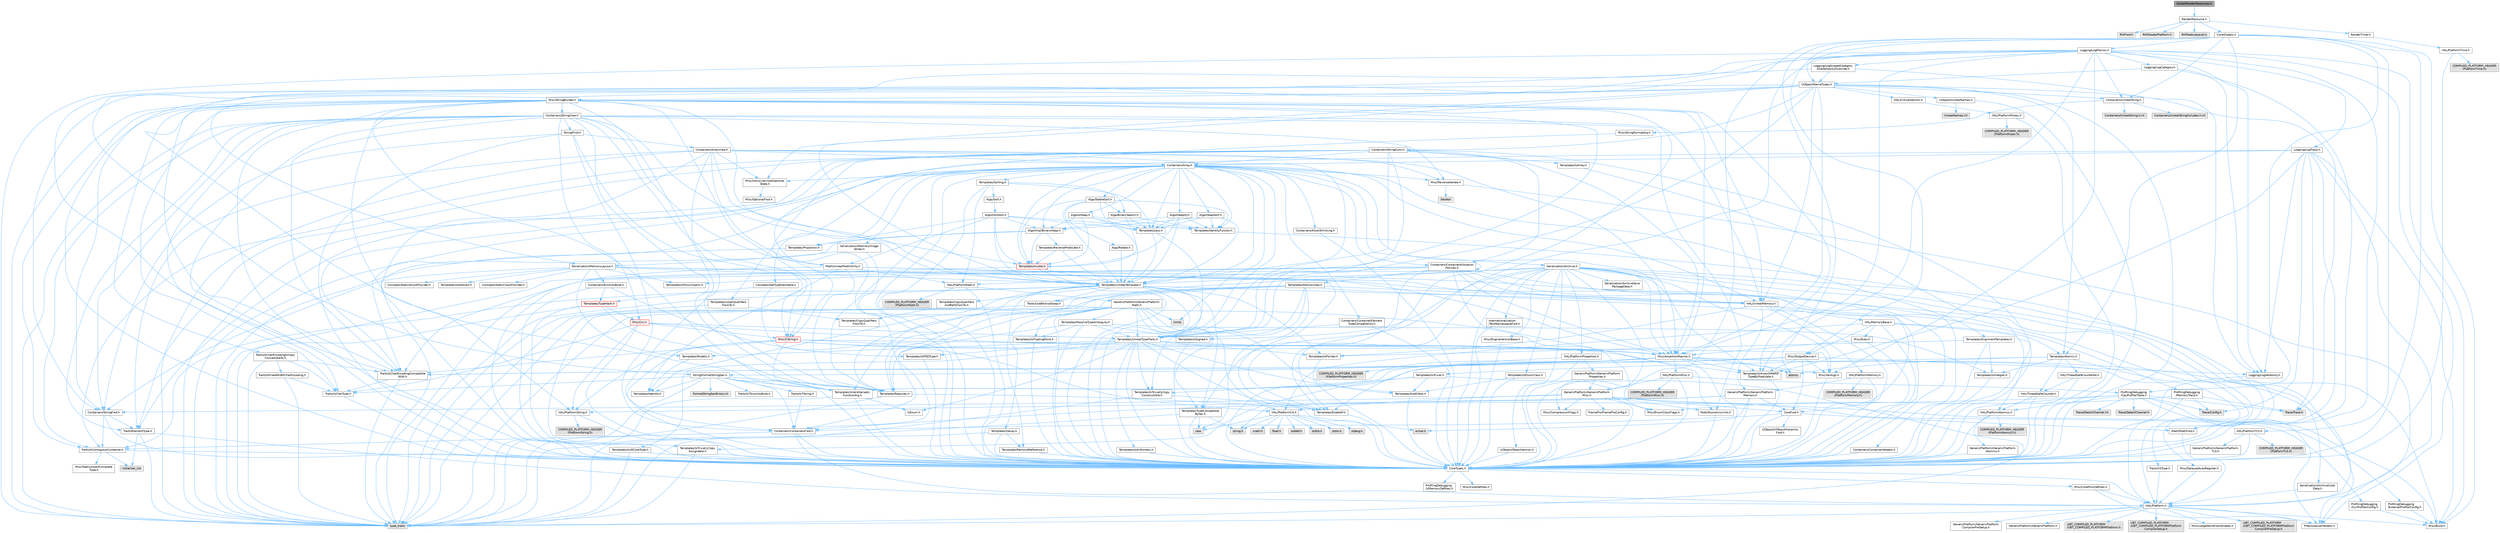 digraph "GlobalRenderResources.h"
{
 // INTERACTIVE_SVG=YES
 // LATEX_PDF_SIZE
  bgcolor="transparent";
  edge [fontname=Helvetica,fontsize=10,labelfontname=Helvetica,labelfontsize=10];
  node [fontname=Helvetica,fontsize=10,shape=box,height=0.2,width=0.4];
  Node1 [id="Node000001",label="GlobalRenderResources.h",height=0.2,width=0.4,color="gray40", fillcolor="grey60", style="filled", fontcolor="black",tooltip=" "];
  Node1 -> Node2 [id="edge1_Node000001_Node000002",color="steelblue1",style="solid",tooltip=" "];
  Node2 [id="Node000002",label="RenderResource.h",height=0.2,width=0.4,color="grey40", fillcolor="white", style="filled",URL="$d1/ddb/RenderResource_8h.html",tooltip=" "];
  Node2 -> Node3 [id="edge2_Node000002_Node000003",color="steelblue1",style="solid",tooltip=" "];
  Node3 [id="Node000003",label="RHIFwd.h",height=0.2,width=0.4,color="grey60", fillcolor="#E0E0E0", style="filled",tooltip=" "];
  Node2 -> Node4 [id="edge3_Node000002_Node000004",color="steelblue1",style="solid",tooltip=" "];
  Node4 [id="Node000004",label="RHIShaderPlatform.h",height=0.2,width=0.4,color="grey60", fillcolor="#E0E0E0", style="filled",tooltip=" "];
  Node2 -> Node5 [id="edge4_Node000002_Node000005",color="steelblue1",style="solid",tooltip=" "];
  Node5 [id="Node000005",label="RHIFeatureLevel.h",height=0.2,width=0.4,color="grey60", fillcolor="#E0E0E0", style="filled",tooltip=" "];
  Node2 -> Node6 [id="edge5_Node000002_Node000006",color="steelblue1",style="solid",tooltip=" "];
  Node6 [id="Node000006",label="RenderTimer.h",height=0.2,width=0.4,color="grey40", fillcolor="white", style="filled",URL="$d8/dba/RenderTimer_8h.html",tooltip=" "];
  Node6 -> Node7 [id="edge6_Node000006_Node000007",color="steelblue1",style="solid",tooltip=" "];
  Node7 [id="Node000007",label="HAL/PlatformTime.h",height=0.2,width=0.4,color="grey40", fillcolor="white", style="filled",URL="$de/d9f/PlatformTime_8h.html",tooltip=" "];
  Node7 -> Node8 [id="edge7_Node000007_Node000008",color="steelblue1",style="solid",tooltip=" "];
  Node8 [id="Node000008",label="CoreTypes.h",height=0.2,width=0.4,color="grey40", fillcolor="white", style="filled",URL="$dc/dec/CoreTypes_8h.html",tooltip=" "];
  Node8 -> Node9 [id="edge8_Node000008_Node000009",color="steelblue1",style="solid",tooltip=" "];
  Node9 [id="Node000009",label="HAL/Platform.h",height=0.2,width=0.4,color="grey40", fillcolor="white", style="filled",URL="$d9/dd0/Platform_8h.html",tooltip=" "];
  Node9 -> Node10 [id="edge9_Node000009_Node000010",color="steelblue1",style="solid",tooltip=" "];
  Node10 [id="Node000010",label="Misc/Build.h",height=0.2,width=0.4,color="grey40", fillcolor="white", style="filled",URL="$d3/dbb/Build_8h.html",tooltip=" "];
  Node9 -> Node11 [id="edge10_Node000009_Node000011",color="steelblue1",style="solid",tooltip=" "];
  Node11 [id="Node000011",label="Misc/LargeWorldCoordinates.h",height=0.2,width=0.4,color="grey40", fillcolor="white", style="filled",URL="$d2/dcb/LargeWorldCoordinates_8h.html",tooltip=" "];
  Node9 -> Node12 [id="edge11_Node000009_Node000012",color="steelblue1",style="solid",tooltip=" "];
  Node12 [id="Node000012",label="type_traits",height=0.2,width=0.4,color="grey60", fillcolor="#E0E0E0", style="filled",tooltip=" "];
  Node9 -> Node13 [id="edge12_Node000009_Node000013",color="steelblue1",style="solid",tooltip=" "];
  Node13 [id="Node000013",label="PreprocessorHelpers.h",height=0.2,width=0.4,color="grey40", fillcolor="white", style="filled",URL="$db/ddb/PreprocessorHelpers_8h.html",tooltip=" "];
  Node9 -> Node14 [id="edge13_Node000009_Node000014",color="steelblue1",style="solid",tooltip=" "];
  Node14 [id="Node000014",label="UBT_COMPILED_PLATFORM\l/UBT_COMPILED_PLATFORMPlatform\lCompilerPreSetup.h",height=0.2,width=0.4,color="grey60", fillcolor="#E0E0E0", style="filled",tooltip=" "];
  Node9 -> Node15 [id="edge14_Node000009_Node000015",color="steelblue1",style="solid",tooltip=" "];
  Node15 [id="Node000015",label="GenericPlatform/GenericPlatform\lCompilerPreSetup.h",height=0.2,width=0.4,color="grey40", fillcolor="white", style="filled",URL="$d9/dc8/GenericPlatformCompilerPreSetup_8h.html",tooltip=" "];
  Node9 -> Node16 [id="edge15_Node000009_Node000016",color="steelblue1",style="solid",tooltip=" "];
  Node16 [id="Node000016",label="GenericPlatform/GenericPlatform.h",height=0.2,width=0.4,color="grey40", fillcolor="white", style="filled",URL="$d6/d84/GenericPlatform_8h.html",tooltip=" "];
  Node9 -> Node17 [id="edge16_Node000009_Node000017",color="steelblue1",style="solid",tooltip=" "];
  Node17 [id="Node000017",label="UBT_COMPILED_PLATFORM\l/UBT_COMPILED_PLATFORMPlatform.h",height=0.2,width=0.4,color="grey60", fillcolor="#E0E0E0", style="filled",tooltip=" "];
  Node9 -> Node18 [id="edge17_Node000009_Node000018",color="steelblue1",style="solid",tooltip=" "];
  Node18 [id="Node000018",label="UBT_COMPILED_PLATFORM\l/UBT_COMPILED_PLATFORMPlatform\lCompilerSetup.h",height=0.2,width=0.4,color="grey60", fillcolor="#E0E0E0", style="filled",tooltip=" "];
  Node8 -> Node19 [id="edge18_Node000008_Node000019",color="steelblue1",style="solid",tooltip=" "];
  Node19 [id="Node000019",label="ProfilingDebugging\l/UMemoryDefines.h",height=0.2,width=0.4,color="grey40", fillcolor="white", style="filled",URL="$d2/da2/UMemoryDefines_8h.html",tooltip=" "];
  Node8 -> Node20 [id="edge19_Node000008_Node000020",color="steelblue1",style="solid",tooltip=" "];
  Node20 [id="Node000020",label="Misc/CoreMiscDefines.h",height=0.2,width=0.4,color="grey40", fillcolor="white", style="filled",URL="$da/d38/CoreMiscDefines_8h.html",tooltip=" "];
  Node20 -> Node9 [id="edge20_Node000020_Node000009",color="steelblue1",style="solid",tooltip=" "];
  Node20 -> Node13 [id="edge21_Node000020_Node000013",color="steelblue1",style="solid",tooltip=" "];
  Node8 -> Node21 [id="edge22_Node000008_Node000021",color="steelblue1",style="solid",tooltip=" "];
  Node21 [id="Node000021",label="Misc/CoreDefines.h",height=0.2,width=0.4,color="grey40", fillcolor="white", style="filled",URL="$d3/dd2/CoreDefines_8h.html",tooltip=" "];
  Node7 -> Node22 [id="edge23_Node000007_Node000022",color="steelblue1",style="solid",tooltip=" "];
  Node22 [id="Node000022",label="COMPILED_PLATFORM_HEADER\l(PlatformTime.h)",height=0.2,width=0.4,color="grey60", fillcolor="#E0E0E0", style="filled",tooltip=" "];
  Node2 -> Node23 [id="edge24_Node000002_Node000023",color="steelblue1",style="solid",tooltip=" "];
  Node23 [id="Node000023",label="CoreGlobals.h",height=0.2,width=0.4,color="grey40", fillcolor="white", style="filled",URL="$d5/d8c/CoreGlobals_8h.html",tooltip=" "];
  Node23 -> Node24 [id="edge25_Node000023_Node000024",color="steelblue1",style="solid",tooltip=" "];
  Node24 [id="Node000024",label="Containers/UnrealString.h",height=0.2,width=0.4,color="grey40", fillcolor="white", style="filled",URL="$d5/dba/UnrealString_8h.html",tooltip=" "];
  Node24 -> Node25 [id="edge26_Node000024_Node000025",color="steelblue1",style="solid",tooltip=" "];
  Node25 [id="Node000025",label="Containers/UnrealStringIncludes.h.inl",height=0.2,width=0.4,color="grey60", fillcolor="#E0E0E0", style="filled",tooltip=" "];
  Node24 -> Node26 [id="edge27_Node000024_Node000026",color="steelblue1",style="solid",tooltip=" "];
  Node26 [id="Node000026",label="Containers/UnrealString.h.inl",height=0.2,width=0.4,color="grey60", fillcolor="#E0E0E0", style="filled",tooltip=" "];
  Node24 -> Node27 [id="edge28_Node000024_Node000027",color="steelblue1",style="solid",tooltip=" "];
  Node27 [id="Node000027",label="Misc/StringFormatArg.h",height=0.2,width=0.4,color="grey40", fillcolor="white", style="filled",URL="$d2/d16/StringFormatArg_8h.html",tooltip=" "];
  Node27 -> Node28 [id="edge29_Node000027_Node000028",color="steelblue1",style="solid",tooltip=" "];
  Node28 [id="Node000028",label="Containers/ContainersFwd.h",height=0.2,width=0.4,color="grey40", fillcolor="white", style="filled",URL="$d4/d0a/ContainersFwd_8h.html",tooltip=" "];
  Node28 -> Node9 [id="edge30_Node000028_Node000009",color="steelblue1",style="solid",tooltip=" "];
  Node28 -> Node8 [id="edge31_Node000028_Node000008",color="steelblue1",style="solid",tooltip=" "];
  Node28 -> Node29 [id="edge32_Node000028_Node000029",color="steelblue1",style="solid",tooltip=" "];
  Node29 [id="Node000029",label="Traits/IsContiguousContainer.h",height=0.2,width=0.4,color="grey40", fillcolor="white", style="filled",URL="$d5/d3c/IsContiguousContainer_8h.html",tooltip=" "];
  Node29 -> Node8 [id="edge33_Node000029_Node000008",color="steelblue1",style="solid",tooltip=" "];
  Node29 -> Node30 [id="edge34_Node000029_Node000030",color="steelblue1",style="solid",tooltip=" "];
  Node30 [id="Node000030",label="Misc/StaticAssertComplete\lType.h",height=0.2,width=0.4,color="grey40", fillcolor="white", style="filled",URL="$d5/d4e/StaticAssertCompleteType_8h.html",tooltip=" "];
  Node29 -> Node31 [id="edge35_Node000029_Node000031",color="steelblue1",style="solid",tooltip=" "];
  Node31 [id="Node000031",label="initializer_list",height=0.2,width=0.4,color="grey60", fillcolor="#E0E0E0", style="filled",tooltip=" "];
  Node23 -> Node8 [id="edge36_Node000023_Node000008",color="steelblue1",style="solid",tooltip=" "];
  Node23 -> Node32 [id="edge37_Node000023_Node000032",color="steelblue1",style="solid",tooltip=" "];
  Node32 [id="Node000032",label="HAL/PlatformTLS.h",height=0.2,width=0.4,color="grey40", fillcolor="white", style="filled",URL="$d0/def/PlatformTLS_8h.html",tooltip=" "];
  Node32 -> Node8 [id="edge38_Node000032_Node000008",color="steelblue1",style="solid",tooltip=" "];
  Node32 -> Node33 [id="edge39_Node000032_Node000033",color="steelblue1",style="solid",tooltip=" "];
  Node33 [id="Node000033",label="GenericPlatform/GenericPlatform\lTLS.h",height=0.2,width=0.4,color="grey40", fillcolor="white", style="filled",URL="$d3/d3c/GenericPlatformTLS_8h.html",tooltip=" "];
  Node33 -> Node8 [id="edge40_Node000033_Node000008",color="steelblue1",style="solid",tooltip=" "];
  Node32 -> Node34 [id="edge41_Node000032_Node000034",color="steelblue1",style="solid",tooltip=" "];
  Node34 [id="Node000034",label="COMPILED_PLATFORM_HEADER\l(PlatformTLS.h)",height=0.2,width=0.4,color="grey60", fillcolor="#E0E0E0", style="filled",tooltip=" "];
  Node23 -> Node35 [id="edge42_Node000023_Node000035",color="steelblue1",style="solid",tooltip=" "];
  Node35 [id="Node000035",label="Logging/LogMacros.h",height=0.2,width=0.4,color="grey40", fillcolor="white", style="filled",URL="$d0/d16/LogMacros_8h.html",tooltip=" "];
  Node35 -> Node24 [id="edge43_Node000035_Node000024",color="steelblue1",style="solid",tooltip=" "];
  Node35 -> Node8 [id="edge44_Node000035_Node000008",color="steelblue1",style="solid",tooltip=" "];
  Node35 -> Node13 [id="edge45_Node000035_Node000013",color="steelblue1",style="solid",tooltip=" "];
  Node35 -> Node36 [id="edge46_Node000035_Node000036",color="steelblue1",style="solid",tooltip=" "];
  Node36 [id="Node000036",label="Logging/LogCategory.h",height=0.2,width=0.4,color="grey40", fillcolor="white", style="filled",URL="$d9/d36/LogCategory_8h.html",tooltip=" "];
  Node36 -> Node8 [id="edge47_Node000036_Node000008",color="steelblue1",style="solid",tooltip=" "];
  Node36 -> Node37 [id="edge48_Node000036_Node000037",color="steelblue1",style="solid",tooltip=" "];
  Node37 [id="Node000037",label="Logging/LogVerbosity.h",height=0.2,width=0.4,color="grey40", fillcolor="white", style="filled",URL="$d2/d8f/LogVerbosity_8h.html",tooltip=" "];
  Node37 -> Node8 [id="edge49_Node000037_Node000008",color="steelblue1",style="solid",tooltip=" "];
  Node36 -> Node38 [id="edge50_Node000036_Node000038",color="steelblue1",style="solid",tooltip=" "];
  Node38 [id="Node000038",label="UObject/NameTypes.h",height=0.2,width=0.4,color="grey40", fillcolor="white", style="filled",URL="$d6/d35/NameTypes_8h.html",tooltip=" "];
  Node38 -> Node8 [id="edge51_Node000038_Node000008",color="steelblue1",style="solid",tooltip=" "];
  Node38 -> Node39 [id="edge52_Node000038_Node000039",color="steelblue1",style="solid",tooltip=" "];
  Node39 [id="Node000039",label="Misc/AssertionMacros.h",height=0.2,width=0.4,color="grey40", fillcolor="white", style="filled",URL="$d0/dfa/AssertionMacros_8h.html",tooltip=" "];
  Node39 -> Node8 [id="edge53_Node000039_Node000008",color="steelblue1",style="solid",tooltip=" "];
  Node39 -> Node9 [id="edge54_Node000039_Node000009",color="steelblue1",style="solid",tooltip=" "];
  Node39 -> Node40 [id="edge55_Node000039_Node000040",color="steelblue1",style="solid",tooltip=" "];
  Node40 [id="Node000040",label="HAL/PlatformMisc.h",height=0.2,width=0.4,color="grey40", fillcolor="white", style="filled",URL="$d0/df5/PlatformMisc_8h.html",tooltip=" "];
  Node40 -> Node8 [id="edge56_Node000040_Node000008",color="steelblue1",style="solid",tooltip=" "];
  Node40 -> Node41 [id="edge57_Node000040_Node000041",color="steelblue1",style="solid",tooltip=" "];
  Node41 [id="Node000041",label="GenericPlatform/GenericPlatform\lMisc.h",height=0.2,width=0.4,color="grey40", fillcolor="white", style="filled",URL="$db/d9a/GenericPlatformMisc_8h.html",tooltip=" "];
  Node41 -> Node42 [id="edge58_Node000041_Node000042",color="steelblue1",style="solid",tooltip=" "];
  Node42 [id="Node000042",label="Containers/StringFwd.h",height=0.2,width=0.4,color="grey40", fillcolor="white", style="filled",URL="$df/d37/StringFwd_8h.html",tooltip=" "];
  Node42 -> Node8 [id="edge59_Node000042_Node000008",color="steelblue1",style="solid",tooltip=" "];
  Node42 -> Node43 [id="edge60_Node000042_Node000043",color="steelblue1",style="solid",tooltip=" "];
  Node43 [id="Node000043",label="Traits/ElementType.h",height=0.2,width=0.4,color="grey40", fillcolor="white", style="filled",URL="$d5/d4f/ElementType_8h.html",tooltip=" "];
  Node43 -> Node9 [id="edge61_Node000043_Node000009",color="steelblue1",style="solid",tooltip=" "];
  Node43 -> Node31 [id="edge62_Node000043_Node000031",color="steelblue1",style="solid",tooltip=" "];
  Node43 -> Node12 [id="edge63_Node000043_Node000012",color="steelblue1",style="solid",tooltip=" "];
  Node42 -> Node29 [id="edge64_Node000042_Node000029",color="steelblue1",style="solid",tooltip=" "];
  Node41 -> Node44 [id="edge65_Node000041_Node000044",color="steelblue1",style="solid",tooltip=" "];
  Node44 [id="Node000044",label="CoreFwd.h",height=0.2,width=0.4,color="grey40", fillcolor="white", style="filled",URL="$d1/d1e/CoreFwd_8h.html",tooltip=" "];
  Node44 -> Node8 [id="edge66_Node000044_Node000008",color="steelblue1",style="solid",tooltip=" "];
  Node44 -> Node28 [id="edge67_Node000044_Node000028",color="steelblue1",style="solid",tooltip=" "];
  Node44 -> Node45 [id="edge68_Node000044_Node000045",color="steelblue1",style="solid",tooltip=" "];
  Node45 [id="Node000045",label="Math/MathFwd.h",height=0.2,width=0.4,color="grey40", fillcolor="white", style="filled",URL="$d2/d10/MathFwd_8h.html",tooltip=" "];
  Node45 -> Node9 [id="edge69_Node000045_Node000009",color="steelblue1",style="solid",tooltip=" "];
  Node44 -> Node46 [id="edge70_Node000044_Node000046",color="steelblue1",style="solid",tooltip=" "];
  Node46 [id="Node000046",label="UObject/UObjectHierarchy\lFwd.h",height=0.2,width=0.4,color="grey40", fillcolor="white", style="filled",URL="$d3/d13/UObjectHierarchyFwd_8h.html",tooltip=" "];
  Node41 -> Node8 [id="edge71_Node000041_Node000008",color="steelblue1",style="solid",tooltip=" "];
  Node41 -> Node47 [id="edge72_Node000041_Node000047",color="steelblue1",style="solid",tooltip=" "];
  Node47 [id="Node000047",label="FramePro/FrameProConfig.h",height=0.2,width=0.4,color="grey40", fillcolor="white", style="filled",URL="$d7/d90/FrameProConfig_8h.html",tooltip=" "];
  Node41 -> Node48 [id="edge73_Node000041_Node000048",color="steelblue1",style="solid",tooltip=" "];
  Node48 [id="Node000048",label="HAL/PlatformCrt.h",height=0.2,width=0.4,color="grey40", fillcolor="white", style="filled",URL="$d8/d75/PlatformCrt_8h.html",tooltip=" "];
  Node48 -> Node49 [id="edge74_Node000048_Node000049",color="steelblue1",style="solid",tooltip=" "];
  Node49 [id="Node000049",label="new",height=0.2,width=0.4,color="grey60", fillcolor="#E0E0E0", style="filled",tooltip=" "];
  Node48 -> Node50 [id="edge75_Node000048_Node000050",color="steelblue1",style="solid",tooltip=" "];
  Node50 [id="Node000050",label="wchar.h",height=0.2,width=0.4,color="grey60", fillcolor="#E0E0E0", style="filled",tooltip=" "];
  Node48 -> Node51 [id="edge76_Node000048_Node000051",color="steelblue1",style="solid",tooltip=" "];
  Node51 [id="Node000051",label="stddef.h",height=0.2,width=0.4,color="grey60", fillcolor="#E0E0E0", style="filled",tooltip=" "];
  Node48 -> Node52 [id="edge77_Node000048_Node000052",color="steelblue1",style="solid",tooltip=" "];
  Node52 [id="Node000052",label="stdlib.h",height=0.2,width=0.4,color="grey60", fillcolor="#E0E0E0", style="filled",tooltip=" "];
  Node48 -> Node53 [id="edge78_Node000048_Node000053",color="steelblue1",style="solid",tooltip=" "];
  Node53 [id="Node000053",label="stdio.h",height=0.2,width=0.4,color="grey60", fillcolor="#E0E0E0", style="filled",tooltip=" "];
  Node48 -> Node54 [id="edge79_Node000048_Node000054",color="steelblue1",style="solid",tooltip=" "];
  Node54 [id="Node000054",label="stdarg.h",height=0.2,width=0.4,color="grey60", fillcolor="#E0E0E0", style="filled",tooltip=" "];
  Node48 -> Node55 [id="edge80_Node000048_Node000055",color="steelblue1",style="solid",tooltip=" "];
  Node55 [id="Node000055",label="math.h",height=0.2,width=0.4,color="grey60", fillcolor="#E0E0E0", style="filled",tooltip=" "];
  Node48 -> Node56 [id="edge81_Node000048_Node000056",color="steelblue1",style="solid",tooltip=" "];
  Node56 [id="Node000056",label="float.h",height=0.2,width=0.4,color="grey60", fillcolor="#E0E0E0", style="filled",tooltip=" "];
  Node48 -> Node57 [id="edge82_Node000048_Node000057",color="steelblue1",style="solid",tooltip=" "];
  Node57 [id="Node000057",label="string.h",height=0.2,width=0.4,color="grey60", fillcolor="#E0E0E0", style="filled",tooltip=" "];
  Node41 -> Node58 [id="edge83_Node000041_Node000058",color="steelblue1",style="solid",tooltip=" "];
  Node58 [id="Node000058",label="Math/NumericLimits.h",height=0.2,width=0.4,color="grey40", fillcolor="white", style="filled",URL="$df/d1b/NumericLimits_8h.html",tooltip=" "];
  Node58 -> Node8 [id="edge84_Node000058_Node000008",color="steelblue1",style="solid",tooltip=" "];
  Node41 -> Node59 [id="edge85_Node000041_Node000059",color="steelblue1",style="solid",tooltip=" "];
  Node59 [id="Node000059",label="Misc/CompressionFlags.h",height=0.2,width=0.4,color="grey40", fillcolor="white", style="filled",URL="$d9/d76/CompressionFlags_8h.html",tooltip=" "];
  Node41 -> Node60 [id="edge86_Node000041_Node000060",color="steelblue1",style="solid",tooltip=" "];
  Node60 [id="Node000060",label="Misc/EnumClassFlags.h",height=0.2,width=0.4,color="grey40", fillcolor="white", style="filled",URL="$d8/de7/EnumClassFlags_8h.html",tooltip=" "];
  Node41 -> Node61 [id="edge87_Node000041_Node000061",color="steelblue1",style="solid",tooltip=" "];
  Node61 [id="Node000061",label="ProfilingDebugging\l/CsvProfilerConfig.h",height=0.2,width=0.4,color="grey40", fillcolor="white", style="filled",URL="$d3/d88/CsvProfilerConfig_8h.html",tooltip=" "];
  Node61 -> Node10 [id="edge88_Node000061_Node000010",color="steelblue1",style="solid",tooltip=" "];
  Node41 -> Node62 [id="edge89_Node000041_Node000062",color="steelblue1",style="solid",tooltip=" "];
  Node62 [id="Node000062",label="ProfilingDebugging\l/ExternalProfilerConfig.h",height=0.2,width=0.4,color="grey40", fillcolor="white", style="filled",URL="$d3/dbb/ExternalProfilerConfig_8h.html",tooltip=" "];
  Node62 -> Node10 [id="edge90_Node000062_Node000010",color="steelblue1",style="solid",tooltip=" "];
  Node40 -> Node63 [id="edge91_Node000040_Node000063",color="steelblue1",style="solid",tooltip=" "];
  Node63 [id="Node000063",label="COMPILED_PLATFORM_HEADER\l(PlatformMisc.h)",height=0.2,width=0.4,color="grey60", fillcolor="#E0E0E0", style="filled",tooltip=" "];
  Node40 -> Node64 [id="edge92_Node000040_Node000064",color="steelblue1",style="solid",tooltip=" "];
  Node64 [id="Node000064",label="ProfilingDebugging\l/CpuProfilerTrace.h",height=0.2,width=0.4,color="grey40", fillcolor="white", style="filled",URL="$da/dcb/CpuProfilerTrace_8h.html",tooltip=" "];
  Node64 -> Node8 [id="edge93_Node000064_Node000008",color="steelblue1",style="solid",tooltip=" "];
  Node64 -> Node28 [id="edge94_Node000064_Node000028",color="steelblue1",style="solid",tooltip=" "];
  Node64 -> Node65 [id="edge95_Node000064_Node000065",color="steelblue1",style="solid",tooltip=" "];
  Node65 [id="Node000065",label="HAL/PlatformAtomics.h",height=0.2,width=0.4,color="grey40", fillcolor="white", style="filled",URL="$d3/d36/PlatformAtomics_8h.html",tooltip=" "];
  Node65 -> Node8 [id="edge96_Node000065_Node000008",color="steelblue1",style="solid",tooltip=" "];
  Node65 -> Node66 [id="edge97_Node000065_Node000066",color="steelblue1",style="solid",tooltip=" "];
  Node66 [id="Node000066",label="GenericPlatform/GenericPlatform\lAtomics.h",height=0.2,width=0.4,color="grey40", fillcolor="white", style="filled",URL="$da/d72/GenericPlatformAtomics_8h.html",tooltip=" "];
  Node66 -> Node8 [id="edge98_Node000066_Node000008",color="steelblue1",style="solid",tooltip=" "];
  Node65 -> Node67 [id="edge99_Node000065_Node000067",color="steelblue1",style="solid",tooltip=" "];
  Node67 [id="Node000067",label="COMPILED_PLATFORM_HEADER\l(PlatformAtomics.h)",height=0.2,width=0.4,color="grey60", fillcolor="#E0E0E0", style="filled",tooltip=" "];
  Node64 -> Node13 [id="edge100_Node000064_Node000013",color="steelblue1",style="solid",tooltip=" "];
  Node64 -> Node10 [id="edge101_Node000064_Node000010",color="steelblue1",style="solid",tooltip=" "];
  Node64 -> Node68 [id="edge102_Node000064_Node000068",color="steelblue1",style="solid",tooltip=" "];
  Node68 [id="Node000068",label="Trace/Config.h",height=0.2,width=0.4,color="grey60", fillcolor="#E0E0E0", style="filled",tooltip=" "];
  Node64 -> Node69 [id="edge103_Node000064_Node000069",color="steelblue1",style="solid",tooltip=" "];
  Node69 [id="Node000069",label="Trace/Detail/Channel.h",height=0.2,width=0.4,color="grey60", fillcolor="#E0E0E0", style="filled",tooltip=" "];
  Node64 -> Node70 [id="edge104_Node000064_Node000070",color="steelblue1",style="solid",tooltip=" "];
  Node70 [id="Node000070",label="Trace/Detail/Channel.inl",height=0.2,width=0.4,color="grey60", fillcolor="#E0E0E0", style="filled",tooltip=" "];
  Node64 -> Node71 [id="edge105_Node000064_Node000071",color="steelblue1",style="solid",tooltip=" "];
  Node71 [id="Node000071",label="Trace/Trace.h",height=0.2,width=0.4,color="grey60", fillcolor="#E0E0E0", style="filled",tooltip=" "];
  Node39 -> Node13 [id="edge106_Node000039_Node000013",color="steelblue1",style="solid",tooltip=" "];
  Node39 -> Node72 [id="edge107_Node000039_Node000072",color="steelblue1",style="solid",tooltip=" "];
  Node72 [id="Node000072",label="Templates/EnableIf.h",height=0.2,width=0.4,color="grey40", fillcolor="white", style="filled",URL="$d7/d60/EnableIf_8h.html",tooltip=" "];
  Node72 -> Node8 [id="edge108_Node000072_Node000008",color="steelblue1",style="solid",tooltip=" "];
  Node39 -> Node73 [id="edge109_Node000039_Node000073",color="steelblue1",style="solid",tooltip=" "];
  Node73 [id="Node000073",label="Templates/IsArrayOrRefOf\lTypeByPredicate.h",height=0.2,width=0.4,color="grey40", fillcolor="white", style="filled",URL="$d6/da1/IsArrayOrRefOfTypeByPredicate_8h.html",tooltip=" "];
  Node73 -> Node8 [id="edge110_Node000073_Node000008",color="steelblue1",style="solid",tooltip=" "];
  Node39 -> Node74 [id="edge111_Node000039_Node000074",color="steelblue1",style="solid",tooltip=" "];
  Node74 [id="Node000074",label="Templates/IsValidVariadic\lFunctionArg.h",height=0.2,width=0.4,color="grey40", fillcolor="white", style="filled",URL="$d0/dc8/IsValidVariadicFunctionArg_8h.html",tooltip=" "];
  Node74 -> Node8 [id="edge112_Node000074_Node000008",color="steelblue1",style="solid",tooltip=" "];
  Node74 -> Node75 [id="edge113_Node000074_Node000075",color="steelblue1",style="solid",tooltip=" "];
  Node75 [id="Node000075",label="IsEnum.h",height=0.2,width=0.4,color="grey40", fillcolor="white", style="filled",URL="$d4/de5/IsEnum_8h.html",tooltip=" "];
  Node74 -> Node12 [id="edge114_Node000074_Node000012",color="steelblue1",style="solid",tooltip=" "];
  Node39 -> Node76 [id="edge115_Node000039_Node000076",color="steelblue1",style="solid",tooltip=" "];
  Node76 [id="Node000076",label="Traits/IsCharEncodingCompatible\lWith.h",height=0.2,width=0.4,color="grey40", fillcolor="white", style="filled",URL="$df/dd1/IsCharEncodingCompatibleWith_8h.html",tooltip=" "];
  Node76 -> Node12 [id="edge116_Node000076_Node000012",color="steelblue1",style="solid",tooltip=" "];
  Node76 -> Node77 [id="edge117_Node000076_Node000077",color="steelblue1",style="solid",tooltip=" "];
  Node77 [id="Node000077",label="Traits/IsCharType.h",height=0.2,width=0.4,color="grey40", fillcolor="white", style="filled",URL="$db/d51/IsCharType_8h.html",tooltip=" "];
  Node77 -> Node8 [id="edge118_Node000077_Node000008",color="steelblue1",style="solid",tooltip=" "];
  Node39 -> Node78 [id="edge119_Node000039_Node000078",color="steelblue1",style="solid",tooltip=" "];
  Node78 [id="Node000078",label="Misc/VarArgs.h",height=0.2,width=0.4,color="grey40", fillcolor="white", style="filled",URL="$d5/d6f/VarArgs_8h.html",tooltip=" "];
  Node78 -> Node8 [id="edge120_Node000078_Node000008",color="steelblue1",style="solid",tooltip=" "];
  Node39 -> Node79 [id="edge121_Node000039_Node000079",color="steelblue1",style="solid",tooltip=" "];
  Node79 [id="Node000079",label="String/FormatStringSan.h",height=0.2,width=0.4,color="grey40", fillcolor="white", style="filled",URL="$d3/d8b/FormatStringSan_8h.html",tooltip=" "];
  Node79 -> Node12 [id="edge122_Node000079_Node000012",color="steelblue1",style="solid",tooltip=" "];
  Node79 -> Node8 [id="edge123_Node000079_Node000008",color="steelblue1",style="solid",tooltip=" "];
  Node79 -> Node80 [id="edge124_Node000079_Node000080",color="steelblue1",style="solid",tooltip=" "];
  Node80 [id="Node000080",label="Templates/Requires.h",height=0.2,width=0.4,color="grey40", fillcolor="white", style="filled",URL="$dc/d96/Requires_8h.html",tooltip=" "];
  Node80 -> Node72 [id="edge125_Node000080_Node000072",color="steelblue1",style="solid",tooltip=" "];
  Node80 -> Node12 [id="edge126_Node000080_Node000012",color="steelblue1",style="solid",tooltip=" "];
  Node79 -> Node81 [id="edge127_Node000079_Node000081",color="steelblue1",style="solid",tooltip=" "];
  Node81 [id="Node000081",label="Templates/Identity.h",height=0.2,width=0.4,color="grey40", fillcolor="white", style="filled",URL="$d0/dd5/Identity_8h.html",tooltip=" "];
  Node79 -> Node74 [id="edge128_Node000079_Node000074",color="steelblue1",style="solid",tooltip=" "];
  Node79 -> Node77 [id="edge129_Node000079_Node000077",color="steelblue1",style="solid",tooltip=" "];
  Node79 -> Node82 [id="edge130_Node000079_Node000082",color="steelblue1",style="solid",tooltip=" "];
  Node82 [id="Node000082",label="Traits/IsTEnumAsByte.h",height=0.2,width=0.4,color="grey40", fillcolor="white", style="filled",URL="$d1/de6/IsTEnumAsByte_8h.html",tooltip=" "];
  Node79 -> Node83 [id="edge131_Node000079_Node000083",color="steelblue1",style="solid",tooltip=" "];
  Node83 [id="Node000083",label="Traits/IsTString.h",height=0.2,width=0.4,color="grey40", fillcolor="white", style="filled",URL="$d0/df8/IsTString_8h.html",tooltip=" "];
  Node83 -> Node28 [id="edge132_Node000083_Node000028",color="steelblue1",style="solid",tooltip=" "];
  Node79 -> Node28 [id="edge133_Node000079_Node000028",color="steelblue1",style="solid",tooltip=" "];
  Node79 -> Node84 [id="edge134_Node000079_Node000084",color="steelblue1",style="solid",tooltip=" "];
  Node84 [id="Node000084",label="FormatStringSanErrors.inl",height=0.2,width=0.4,color="grey60", fillcolor="#E0E0E0", style="filled",tooltip=" "];
  Node39 -> Node85 [id="edge135_Node000039_Node000085",color="steelblue1",style="solid",tooltip=" "];
  Node85 [id="Node000085",label="atomic",height=0.2,width=0.4,color="grey60", fillcolor="#E0E0E0", style="filled",tooltip=" "];
  Node38 -> Node86 [id="edge136_Node000038_Node000086",color="steelblue1",style="solid",tooltip=" "];
  Node86 [id="Node000086",label="HAL/UnrealMemory.h",height=0.2,width=0.4,color="grey40", fillcolor="white", style="filled",URL="$d9/d96/UnrealMemory_8h.html",tooltip=" "];
  Node86 -> Node8 [id="edge137_Node000086_Node000008",color="steelblue1",style="solid",tooltip=" "];
  Node86 -> Node87 [id="edge138_Node000086_Node000087",color="steelblue1",style="solid",tooltip=" "];
  Node87 [id="Node000087",label="GenericPlatform/GenericPlatform\lMemory.h",height=0.2,width=0.4,color="grey40", fillcolor="white", style="filled",URL="$dd/d22/GenericPlatformMemory_8h.html",tooltip=" "];
  Node87 -> Node44 [id="edge139_Node000087_Node000044",color="steelblue1",style="solid",tooltip=" "];
  Node87 -> Node8 [id="edge140_Node000087_Node000008",color="steelblue1",style="solid",tooltip=" "];
  Node87 -> Node88 [id="edge141_Node000087_Node000088",color="steelblue1",style="solid",tooltip=" "];
  Node88 [id="Node000088",label="HAL/PlatformString.h",height=0.2,width=0.4,color="grey40", fillcolor="white", style="filled",URL="$db/db5/PlatformString_8h.html",tooltip=" "];
  Node88 -> Node8 [id="edge142_Node000088_Node000008",color="steelblue1",style="solid",tooltip=" "];
  Node88 -> Node89 [id="edge143_Node000088_Node000089",color="steelblue1",style="solid",tooltip=" "];
  Node89 [id="Node000089",label="COMPILED_PLATFORM_HEADER\l(PlatformString.h)",height=0.2,width=0.4,color="grey60", fillcolor="#E0E0E0", style="filled",tooltip=" "];
  Node87 -> Node57 [id="edge144_Node000087_Node000057",color="steelblue1",style="solid",tooltip=" "];
  Node87 -> Node50 [id="edge145_Node000087_Node000050",color="steelblue1",style="solid",tooltip=" "];
  Node86 -> Node90 [id="edge146_Node000086_Node000090",color="steelblue1",style="solid",tooltip=" "];
  Node90 [id="Node000090",label="HAL/MemoryBase.h",height=0.2,width=0.4,color="grey40", fillcolor="white", style="filled",URL="$d6/d9f/MemoryBase_8h.html",tooltip=" "];
  Node90 -> Node8 [id="edge147_Node000090_Node000008",color="steelblue1",style="solid",tooltip=" "];
  Node90 -> Node65 [id="edge148_Node000090_Node000065",color="steelblue1",style="solid",tooltip=" "];
  Node90 -> Node48 [id="edge149_Node000090_Node000048",color="steelblue1",style="solid",tooltip=" "];
  Node90 -> Node91 [id="edge150_Node000090_Node000091",color="steelblue1",style="solid",tooltip=" "];
  Node91 [id="Node000091",label="Misc/Exec.h",height=0.2,width=0.4,color="grey40", fillcolor="white", style="filled",URL="$de/ddb/Exec_8h.html",tooltip=" "];
  Node91 -> Node8 [id="edge151_Node000091_Node000008",color="steelblue1",style="solid",tooltip=" "];
  Node91 -> Node39 [id="edge152_Node000091_Node000039",color="steelblue1",style="solid",tooltip=" "];
  Node90 -> Node92 [id="edge153_Node000090_Node000092",color="steelblue1",style="solid",tooltip=" "];
  Node92 [id="Node000092",label="Misc/OutputDevice.h",height=0.2,width=0.4,color="grey40", fillcolor="white", style="filled",URL="$d7/d32/OutputDevice_8h.html",tooltip=" "];
  Node92 -> Node44 [id="edge154_Node000092_Node000044",color="steelblue1",style="solid",tooltip=" "];
  Node92 -> Node8 [id="edge155_Node000092_Node000008",color="steelblue1",style="solid",tooltip=" "];
  Node92 -> Node37 [id="edge156_Node000092_Node000037",color="steelblue1",style="solid",tooltip=" "];
  Node92 -> Node78 [id="edge157_Node000092_Node000078",color="steelblue1",style="solid",tooltip=" "];
  Node92 -> Node73 [id="edge158_Node000092_Node000073",color="steelblue1",style="solid",tooltip=" "];
  Node92 -> Node74 [id="edge159_Node000092_Node000074",color="steelblue1",style="solid",tooltip=" "];
  Node92 -> Node76 [id="edge160_Node000092_Node000076",color="steelblue1",style="solid",tooltip=" "];
  Node90 -> Node93 [id="edge161_Node000090_Node000093",color="steelblue1",style="solid",tooltip=" "];
  Node93 [id="Node000093",label="Templates/Atomic.h",height=0.2,width=0.4,color="grey40", fillcolor="white", style="filled",URL="$d3/d91/Atomic_8h.html",tooltip=" "];
  Node93 -> Node94 [id="edge162_Node000093_Node000094",color="steelblue1",style="solid",tooltip=" "];
  Node94 [id="Node000094",label="HAL/ThreadSafeCounter.h",height=0.2,width=0.4,color="grey40", fillcolor="white", style="filled",URL="$dc/dc9/ThreadSafeCounter_8h.html",tooltip=" "];
  Node94 -> Node8 [id="edge163_Node000094_Node000008",color="steelblue1",style="solid",tooltip=" "];
  Node94 -> Node65 [id="edge164_Node000094_Node000065",color="steelblue1",style="solid",tooltip=" "];
  Node93 -> Node95 [id="edge165_Node000093_Node000095",color="steelblue1",style="solid",tooltip=" "];
  Node95 [id="Node000095",label="HAL/ThreadSafeCounter64.h",height=0.2,width=0.4,color="grey40", fillcolor="white", style="filled",URL="$d0/d12/ThreadSafeCounter64_8h.html",tooltip=" "];
  Node95 -> Node8 [id="edge166_Node000095_Node000008",color="steelblue1",style="solid",tooltip=" "];
  Node95 -> Node94 [id="edge167_Node000095_Node000094",color="steelblue1",style="solid",tooltip=" "];
  Node93 -> Node96 [id="edge168_Node000093_Node000096",color="steelblue1",style="solid",tooltip=" "];
  Node96 [id="Node000096",label="Templates/IsIntegral.h",height=0.2,width=0.4,color="grey40", fillcolor="white", style="filled",URL="$da/d64/IsIntegral_8h.html",tooltip=" "];
  Node96 -> Node8 [id="edge169_Node000096_Node000008",color="steelblue1",style="solid",tooltip=" "];
  Node93 -> Node97 [id="edge170_Node000093_Node000097",color="steelblue1",style="solid",tooltip=" "];
  Node97 [id="Node000097",label="Templates/IsTrivial.h",height=0.2,width=0.4,color="grey40", fillcolor="white", style="filled",URL="$da/d4c/IsTrivial_8h.html",tooltip=" "];
  Node97 -> Node98 [id="edge171_Node000097_Node000098",color="steelblue1",style="solid",tooltip=" "];
  Node98 [id="Node000098",label="Templates/AndOrNot.h",height=0.2,width=0.4,color="grey40", fillcolor="white", style="filled",URL="$db/d0a/AndOrNot_8h.html",tooltip=" "];
  Node98 -> Node8 [id="edge172_Node000098_Node000008",color="steelblue1",style="solid",tooltip=" "];
  Node97 -> Node99 [id="edge173_Node000097_Node000099",color="steelblue1",style="solid",tooltip=" "];
  Node99 [id="Node000099",label="Templates/IsTriviallyCopy\lConstructible.h",height=0.2,width=0.4,color="grey40", fillcolor="white", style="filled",URL="$d3/d78/IsTriviallyCopyConstructible_8h.html",tooltip=" "];
  Node99 -> Node8 [id="edge174_Node000099_Node000008",color="steelblue1",style="solid",tooltip=" "];
  Node99 -> Node12 [id="edge175_Node000099_Node000012",color="steelblue1",style="solid",tooltip=" "];
  Node97 -> Node100 [id="edge176_Node000097_Node000100",color="steelblue1",style="solid",tooltip=" "];
  Node100 [id="Node000100",label="Templates/IsTriviallyCopy\lAssignable.h",height=0.2,width=0.4,color="grey40", fillcolor="white", style="filled",URL="$d2/df2/IsTriviallyCopyAssignable_8h.html",tooltip=" "];
  Node100 -> Node8 [id="edge177_Node000100_Node000008",color="steelblue1",style="solid",tooltip=" "];
  Node100 -> Node12 [id="edge178_Node000100_Node000012",color="steelblue1",style="solid",tooltip=" "];
  Node97 -> Node12 [id="edge179_Node000097_Node000012",color="steelblue1",style="solid",tooltip=" "];
  Node93 -> Node101 [id="edge180_Node000093_Node000101",color="steelblue1",style="solid",tooltip=" "];
  Node101 [id="Node000101",label="Traits/IntType.h",height=0.2,width=0.4,color="grey40", fillcolor="white", style="filled",URL="$d7/deb/IntType_8h.html",tooltip=" "];
  Node101 -> Node9 [id="edge181_Node000101_Node000009",color="steelblue1",style="solid",tooltip=" "];
  Node93 -> Node85 [id="edge182_Node000093_Node000085",color="steelblue1",style="solid",tooltip=" "];
  Node86 -> Node102 [id="edge183_Node000086_Node000102",color="steelblue1",style="solid",tooltip=" "];
  Node102 [id="Node000102",label="HAL/PlatformMemory.h",height=0.2,width=0.4,color="grey40", fillcolor="white", style="filled",URL="$de/d68/PlatformMemory_8h.html",tooltip=" "];
  Node102 -> Node8 [id="edge184_Node000102_Node000008",color="steelblue1",style="solid",tooltip=" "];
  Node102 -> Node87 [id="edge185_Node000102_Node000087",color="steelblue1",style="solid",tooltip=" "];
  Node102 -> Node103 [id="edge186_Node000102_Node000103",color="steelblue1",style="solid",tooltip=" "];
  Node103 [id="Node000103",label="COMPILED_PLATFORM_HEADER\l(PlatformMemory.h)",height=0.2,width=0.4,color="grey60", fillcolor="#E0E0E0", style="filled",tooltip=" "];
  Node86 -> Node104 [id="edge187_Node000086_Node000104",color="steelblue1",style="solid",tooltip=" "];
  Node104 [id="Node000104",label="ProfilingDebugging\l/MemoryTrace.h",height=0.2,width=0.4,color="grey40", fillcolor="white", style="filled",URL="$da/dd7/MemoryTrace_8h.html",tooltip=" "];
  Node104 -> Node9 [id="edge188_Node000104_Node000009",color="steelblue1",style="solid",tooltip=" "];
  Node104 -> Node60 [id="edge189_Node000104_Node000060",color="steelblue1",style="solid",tooltip=" "];
  Node104 -> Node68 [id="edge190_Node000104_Node000068",color="steelblue1",style="solid",tooltip=" "];
  Node104 -> Node71 [id="edge191_Node000104_Node000071",color="steelblue1",style="solid",tooltip=" "];
  Node86 -> Node105 [id="edge192_Node000086_Node000105",color="steelblue1",style="solid",tooltip=" "];
  Node105 [id="Node000105",label="Templates/IsPointer.h",height=0.2,width=0.4,color="grey40", fillcolor="white", style="filled",URL="$d7/d05/IsPointer_8h.html",tooltip=" "];
  Node105 -> Node8 [id="edge193_Node000105_Node000008",color="steelblue1",style="solid",tooltip=" "];
  Node38 -> Node106 [id="edge194_Node000038_Node000106",color="steelblue1",style="solid",tooltip=" "];
  Node106 [id="Node000106",label="Templates/UnrealTypeTraits.h",height=0.2,width=0.4,color="grey40", fillcolor="white", style="filled",URL="$d2/d2d/UnrealTypeTraits_8h.html",tooltip=" "];
  Node106 -> Node8 [id="edge195_Node000106_Node000008",color="steelblue1",style="solid",tooltip=" "];
  Node106 -> Node105 [id="edge196_Node000106_Node000105",color="steelblue1",style="solid",tooltip=" "];
  Node106 -> Node39 [id="edge197_Node000106_Node000039",color="steelblue1",style="solid",tooltip=" "];
  Node106 -> Node98 [id="edge198_Node000106_Node000098",color="steelblue1",style="solid",tooltip=" "];
  Node106 -> Node72 [id="edge199_Node000106_Node000072",color="steelblue1",style="solid",tooltip=" "];
  Node106 -> Node107 [id="edge200_Node000106_Node000107",color="steelblue1",style="solid",tooltip=" "];
  Node107 [id="Node000107",label="Templates/IsArithmetic.h",height=0.2,width=0.4,color="grey40", fillcolor="white", style="filled",URL="$d2/d5d/IsArithmetic_8h.html",tooltip=" "];
  Node107 -> Node8 [id="edge201_Node000107_Node000008",color="steelblue1",style="solid",tooltip=" "];
  Node106 -> Node75 [id="edge202_Node000106_Node000075",color="steelblue1",style="solid",tooltip=" "];
  Node106 -> Node108 [id="edge203_Node000106_Node000108",color="steelblue1",style="solid",tooltip=" "];
  Node108 [id="Node000108",label="Templates/Models.h",height=0.2,width=0.4,color="grey40", fillcolor="white", style="filled",URL="$d3/d0c/Models_8h.html",tooltip=" "];
  Node108 -> Node81 [id="edge204_Node000108_Node000081",color="steelblue1",style="solid",tooltip=" "];
  Node106 -> Node109 [id="edge205_Node000106_Node000109",color="steelblue1",style="solid",tooltip=" "];
  Node109 [id="Node000109",label="Templates/IsPODType.h",height=0.2,width=0.4,color="grey40", fillcolor="white", style="filled",URL="$d7/db1/IsPODType_8h.html",tooltip=" "];
  Node109 -> Node8 [id="edge206_Node000109_Node000008",color="steelblue1",style="solid",tooltip=" "];
  Node106 -> Node110 [id="edge207_Node000106_Node000110",color="steelblue1",style="solid",tooltip=" "];
  Node110 [id="Node000110",label="Templates/IsUECoreType.h",height=0.2,width=0.4,color="grey40", fillcolor="white", style="filled",URL="$d1/db8/IsUECoreType_8h.html",tooltip=" "];
  Node110 -> Node8 [id="edge208_Node000110_Node000008",color="steelblue1",style="solid",tooltip=" "];
  Node110 -> Node12 [id="edge209_Node000110_Node000012",color="steelblue1",style="solid",tooltip=" "];
  Node106 -> Node99 [id="edge210_Node000106_Node000099",color="steelblue1",style="solid",tooltip=" "];
  Node38 -> Node111 [id="edge211_Node000038_Node000111",color="steelblue1",style="solid",tooltip=" "];
  Node111 [id="Node000111",label="Templates/UnrealTemplate.h",height=0.2,width=0.4,color="grey40", fillcolor="white", style="filled",URL="$d4/d24/UnrealTemplate_8h.html",tooltip=" "];
  Node111 -> Node8 [id="edge212_Node000111_Node000008",color="steelblue1",style="solid",tooltip=" "];
  Node111 -> Node105 [id="edge213_Node000111_Node000105",color="steelblue1",style="solid",tooltip=" "];
  Node111 -> Node86 [id="edge214_Node000111_Node000086",color="steelblue1",style="solid",tooltip=" "];
  Node111 -> Node112 [id="edge215_Node000111_Node000112",color="steelblue1",style="solid",tooltip=" "];
  Node112 [id="Node000112",label="Templates/CopyQualifiers\lAndRefsFromTo.h",height=0.2,width=0.4,color="grey40", fillcolor="white", style="filled",URL="$d3/db3/CopyQualifiersAndRefsFromTo_8h.html",tooltip=" "];
  Node112 -> Node113 [id="edge216_Node000112_Node000113",color="steelblue1",style="solid",tooltip=" "];
  Node113 [id="Node000113",label="Templates/CopyQualifiers\lFromTo.h",height=0.2,width=0.4,color="grey40", fillcolor="white", style="filled",URL="$d5/db4/CopyQualifiersFromTo_8h.html",tooltip=" "];
  Node111 -> Node106 [id="edge217_Node000111_Node000106",color="steelblue1",style="solid",tooltip=" "];
  Node111 -> Node114 [id="edge218_Node000111_Node000114",color="steelblue1",style="solid",tooltip=" "];
  Node114 [id="Node000114",label="Templates/RemoveReference.h",height=0.2,width=0.4,color="grey40", fillcolor="white", style="filled",URL="$da/dbe/RemoveReference_8h.html",tooltip=" "];
  Node114 -> Node8 [id="edge219_Node000114_Node000008",color="steelblue1",style="solid",tooltip=" "];
  Node111 -> Node80 [id="edge220_Node000111_Node000080",color="steelblue1",style="solid",tooltip=" "];
  Node111 -> Node115 [id="edge221_Node000111_Node000115",color="steelblue1",style="solid",tooltip=" "];
  Node115 [id="Node000115",label="Templates/TypeCompatible\lBytes.h",height=0.2,width=0.4,color="grey40", fillcolor="white", style="filled",URL="$df/d0a/TypeCompatibleBytes_8h.html",tooltip=" "];
  Node115 -> Node8 [id="edge222_Node000115_Node000008",color="steelblue1",style="solid",tooltip=" "];
  Node115 -> Node57 [id="edge223_Node000115_Node000057",color="steelblue1",style="solid",tooltip=" "];
  Node115 -> Node49 [id="edge224_Node000115_Node000049",color="steelblue1",style="solid",tooltip=" "];
  Node115 -> Node12 [id="edge225_Node000115_Node000012",color="steelblue1",style="solid",tooltip=" "];
  Node111 -> Node81 [id="edge226_Node000111_Node000081",color="steelblue1",style="solid",tooltip=" "];
  Node111 -> Node29 [id="edge227_Node000111_Node000029",color="steelblue1",style="solid",tooltip=" "];
  Node111 -> Node116 [id="edge228_Node000111_Node000116",color="steelblue1",style="solid",tooltip=" "];
  Node116 [id="Node000116",label="Traits/UseBitwiseSwap.h",height=0.2,width=0.4,color="grey40", fillcolor="white", style="filled",URL="$db/df3/UseBitwiseSwap_8h.html",tooltip=" "];
  Node116 -> Node8 [id="edge229_Node000116_Node000008",color="steelblue1",style="solid",tooltip=" "];
  Node116 -> Node12 [id="edge230_Node000116_Node000012",color="steelblue1",style="solid",tooltip=" "];
  Node111 -> Node12 [id="edge231_Node000111_Node000012",color="steelblue1",style="solid",tooltip=" "];
  Node38 -> Node24 [id="edge232_Node000038_Node000024",color="steelblue1",style="solid",tooltip=" "];
  Node38 -> Node117 [id="edge233_Node000038_Node000117",color="steelblue1",style="solid",tooltip=" "];
  Node117 [id="Node000117",label="HAL/CriticalSection.h",height=0.2,width=0.4,color="grey40", fillcolor="white", style="filled",URL="$d6/d90/CriticalSection_8h.html",tooltip=" "];
  Node117 -> Node118 [id="edge234_Node000117_Node000118",color="steelblue1",style="solid",tooltip=" "];
  Node118 [id="Node000118",label="HAL/PlatformMutex.h",height=0.2,width=0.4,color="grey40", fillcolor="white", style="filled",URL="$d9/d0b/PlatformMutex_8h.html",tooltip=" "];
  Node118 -> Node8 [id="edge235_Node000118_Node000008",color="steelblue1",style="solid",tooltip=" "];
  Node118 -> Node119 [id="edge236_Node000118_Node000119",color="steelblue1",style="solid",tooltip=" "];
  Node119 [id="Node000119",label="COMPILED_PLATFORM_HEADER\l(PlatformMutex.h)",height=0.2,width=0.4,color="grey60", fillcolor="#E0E0E0", style="filled",tooltip=" "];
  Node38 -> Node120 [id="edge237_Node000038_Node000120",color="steelblue1",style="solid",tooltip=" "];
  Node120 [id="Node000120",label="Containers/StringConv.h",height=0.2,width=0.4,color="grey40", fillcolor="white", style="filled",URL="$d3/ddf/StringConv_8h.html",tooltip=" "];
  Node120 -> Node8 [id="edge238_Node000120_Node000008",color="steelblue1",style="solid",tooltip=" "];
  Node120 -> Node39 [id="edge239_Node000120_Node000039",color="steelblue1",style="solid",tooltip=" "];
  Node120 -> Node121 [id="edge240_Node000120_Node000121",color="steelblue1",style="solid",tooltip=" "];
  Node121 [id="Node000121",label="Containers/ContainerAllocation\lPolicies.h",height=0.2,width=0.4,color="grey40", fillcolor="white", style="filled",URL="$d7/dff/ContainerAllocationPolicies_8h.html",tooltip=" "];
  Node121 -> Node8 [id="edge241_Node000121_Node000008",color="steelblue1",style="solid",tooltip=" "];
  Node121 -> Node122 [id="edge242_Node000121_Node000122",color="steelblue1",style="solid",tooltip=" "];
  Node122 [id="Node000122",label="Containers/ContainerHelpers.h",height=0.2,width=0.4,color="grey40", fillcolor="white", style="filled",URL="$d7/d33/ContainerHelpers_8h.html",tooltip=" "];
  Node122 -> Node8 [id="edge243_Node000122_Node000008",color="steelblue1",style="solid",tooltip=" "];
  Node121 -> Node121 [id="edge244_Node000121_Node000121",color="steelblue1",style="solid",tooltip=" "];
  Node121 -> Node123 [id="edge245_Node000121_Node000123",color="steelblue1",style="solid",tooltip=" "];
  Node123 [id="Node000123",label="HAL/PlatformMath.h",height=0.2,width=0.4,color="grey40", fillcolor="white", style="filled",URL="$dc/d53/PlatformMath_8h.html",tooltip=" "];
  Node123 -> Node8 [id="edge246_Node000123_Node000008",color="steelblue1",style="solid",tooltip=" "];
  Node123 -> Node124 [id="edge247_Node000123_Node000124",color="steelblue1",style="solid",tooltip=" "];
  Node124 [id="Node000124",label="GenericPlatform/GenericPlatform\lMath.h",height=0.2,width=0.4,color="grey40", fillcolor="white", style="filled",URL="$d5/d79/GenericPlatformMath_8h.html",tooltip=" "];
  Node124 -> Node8 [id="edge248_Node000124_Node000008",color="steelblue1",style="solid",tooltip=" "];
  Node124 -> Node28 [id="edge249_Node000124_Node000028",color="steelblue1",style="solid",tooltip=" "];
  Node124 -> Node48 [id="edge250_Node000124_Node000048",color="steelblue1",style="solid",tooltip=" "];
  Node124 -> Node98 [id="edge251_Node000124_Node000098",color="steelblue1",style="solid",tooltip=" "];
  Node124 -> Node125 [id="edge252_Node000124_Node000125",color="steelblue1",style="solid",tooltip=" "];
  Node125 [id="Node000125",label="Templates/Decay.h",height=0.2,width=0.4,color="grey40", fillcolor="white", style="filled",URL="$dd/d0f/Decay_8h.html",tooltip=" "];
  Node125 -> Node8 [id="edge253_Node000125_Node000008",color="steelblue1",style="solid",tooltip=" "];
  Node125 -> Node114 [id="edge254_Node000125_Node000114",color="steelblue1",style="solid",tooltip=" "];
  Node125 -> Node12 [id="edge255_Node000125_Node000012",color="steelblue1",style="solid",tooltip=" "];
  Node124 -> Node126 [id="edge256_Node000124_Node000126",color="steelblue1",style="solid",tooltip=" "];
  Node126 [id="Node000126",label="Templates/IsFloatingPoint.h",height=0.2,width=0.4,color="grey40", fillcolor="white", style="filled",URL="$d3/d11/IsFloatingPoint_8h.html",tooltip=" "];
  Node126 -> Node8 [id="edge257_Node000126_Node000008",color="steelblue1",style="solid",tooltip=" "];
  Node124 -> Node106 [id="edge258_Node000124_Node000106",color="steelblue1",style="solid",tooltip=" "];
  Node124 -> Node80 [id="edge259_Node000124_Node000080",color="steelblue1",style="solid",tooltip=" "];
  Node124 -> Node127 [id="edge260_Node000124_Node000127",color="steelblue1",style="solid",tooltip=" "];
  Node127 [id="Node000127",label="Templates/ResolveTypeAmbiguity.h",height=0.2,width=0.4,color="grey40", fillcolor="white", style="filled",URL="$df/d1f/ResolveTypeAmbiguity_8h.html",tooltip=" "];
  Node127 -> Node8 [id="edge261_Node000127_Node000008",color="steelblue1",style="solid",tooltip=" "];
  Node127 -> Node126 [id="edge262_Node000127_Node000126",color="steelblue1",style="solid",tooltip=" "];
  Node127 -> Node106 [id="edge263_Node000127_Node000106",color="steelblue1",style="solid",tooltip=" "];
  Node127 -> Node128 [id="edge264_Node000127_Node000128",color="steelblue1",style="solid",tooltip=" "];
  Node128 [id="Node000128",label="Templates/IsSigned.h",height=0.2,width=0.4,color="grey40", fillcolor="white", style="filled",URL="$d8/dd8/IsSigned_8h.html",tooltip=" "];
  Node128 -> Node8 [id="edge265_Node000128_Node000008",color="steelblue1",style="solid",tooltip=" "];
  Node127 -> Node96 [id="edge266_Node000127_Node000096",color="steelblue1",style="solid",tooltip=" "];
  Node127 -> Node80 [id="edge267_Node000127_Node000080",color="steelblue1",style="solid",tooltip=" "];
  Node124 -> Node115 [id="edge268_Node000124_Node000115",color="steelblue1",style="solid",tooltip=" "];
  Node124 -> Node129 [id="edge269_Node000124_Node000129",color="steelblue1",style="solid",tooltip=" "];
  Node129 [id="Node000129",label="limits",height=0.2,width=0.4,color="grey60", fillcolor="#E0E0E0", style="filled",tooltip=" "];
  Node124 -> Node12 [id="edge270_Node000124_Node000012",color="steelblue1",style="solid",tooltip=" "];
  Node123 -> Node130 [id="edge271_Node000123_Node000130",color="steelblue1",style="solid",tooltip=" "];
  Node130 [id="Node000130",label="COMPILED_PLATFORM_HEADER\l(PlatformMath.h)",height=0.2,width=0.4,color="grey60", fillcolor="#E0E0E0", style="filled",tooltip=" "];
  Node121 -> Node86 [id="edge272_Node000121_Node000086",color="steelblue1",style="solid",tooltip=" "];
  Node121 -> Node58 [id="edge273_Node000121_Node000058",color="steelblue1",style="solid",tooltip=" "];
  Node121 -> Node39 [id="edge274_Node000121_Node000039",color="steelblue1",style="solid",tooltip=" "];
  Node121 -> Node131 [id="edge275_Node000121_Node000131",color="steelblue1",style="solid",tooltip=" "];
  Node131 [id="Node000131",label="Templates/IsPolymorphic.h",height=0.2,width=0.4,color="grey40", fillcolor="white", style="filled",URL="$dc/d20/IsPolymorphic_8h.html",tooltip=" "];
  Node121 -> Node132 [id="edge276_Node000121_Node000132",color="steelblue1",style="solid",tooltip=" "];
  Node132 [id="Node000132",label="Templates/MemoryOps.h",height=0.2,width=0.4,color="grey40", fillcolor="white", style="filled",URL="$db/dea/MemoryOps_8h.html",tooltip=" "];
  Node132 -> Node8 [id="edge277_Node000132_Node000008",color="steelblue1",style="solid",tooltip=" "];
  Node132 -> Node86 [id="edge278_Node000132_Node000086",color="steelblue1",style="solid",tooltip=" "];
  Node132 -> Node100 [id="edge279_Node000132_Node000100",color="steelblue1",style="solid",tooltip=" "];
  Node132 -> Node99 [id="edge280_Node000132_Node000099",color="steelblue1",style="solid",tooltip=" "];
  Node132 -> Node80 [id="edge281_Node000132_Node000080",color="steelblue1",style="solid",tooltip=" "];
  Node132 -> Node106 [id="edge282_Node000132_Node000106",color="steelblue1",style="solid",tooltip=" "];
  Node132 -> Node116 [id="edge283_Node000132_Node000116",color="steelblue1",style="solid",tooltip=" "];
  Node132 -> Node49 [id="edge284_Node000132_Node000049",color="steelblue1",style="solid",tooltip=" "];
  Node132 -> Node12 [id="edge285_Node000132_Node000012",color="steelblue1",style="solid",tooltip=" "];
  Node121 -> Node115 [id="edge286_Node000121_Node000115",color="steelblue1",style="solid",tooltip=" "];
  Node121 -> Node12 [id="edge287_Node000121_Node000012",color="steelblue1",style="solid",tooltip=" "];
  Node120 -> Node133 [id="edge288_Node000120_Node000133",color="steelblue1",style="solid",tooltip=" "];
  Node133 [id="Node000133",label="Containers/Array.h",height=0.2,width=0.4,color="grey40", fillcolor="white", style="filled",URL="$df/dd0/Array_8h.html",tooltip=" "];
  Node133 -> Node8 [id="edge289_Node000133_Node000008",color="steelblue1",style="solid",tooltip=" "];
  Node133 -> Node39 [id="edge290_Node000133_Node000039",color="steelblue1",style="solid",tooltip=" "];
  Node133 -> Node134 [id="edge291_Node000133_Node000134",color="steelblue1",style="solid",tooltip=" "];
  Node134 [id="Node000134",label="Misc/IntrusiveUnsetOptional\lState.h",height=0.2,width=0.4,color="grey40", fillcolor="white", style="filled",URL="$d2/d0a/IntrusiveUnsetOptionalState_8h.html",tooltip=" "];
  Node134 -> Node135 [id="edge292_Node000134_Node000135",color="steelblue1",style="solid",tooltip=" "];
  Node135 [id="Node000135",label="Misc/OptionalFwd.h",height=0.2,width=0.4,color="grey40", fillcolor="white", style="filled",URL="$dc/d50/OptionalFwd_8h.html",tooltip=" "];
  Node133 -> Node136 [id="edge293_Node000133_Node000136",color="steelblue1",style="solid",tooltip=" "];
  Node136 [id="Node000136",label="Misc/ReverseIterate.h",height=0.2,width=0.4,color="grey40", fillcolor="white", style="filled",URL="$db/de3/ReverseIterate_8h.html",tooltip=" "];
  Node136 -> Node9 [id="edge294_Node000136_Node000009",color="steelblue1",style="solid",tooltip=" "];
  Node136 -> Node137 [id="edge295_Node000136_Node000137",color="steelblue1",style="solid",tooltip=" "];
  Node137 [id="Node000137",label="iterator",height=0.2,width=0.4,color="grey60", fillcolor="#E0E0E0", style="filled",tooltip=" "];
  Node133 -> Node86 [id="edge296_Node000133_Node000086",color="steelblue1",style="solid",tooltip=" "];
  Node133 -> Node106 [id="edge297_Node000133_Node000106",color="steelblue1",style="solid",tooltip=" "];
  Node133 -> Node111 [id="edge298_Node000133_Node000111",color="steelblue1",style="solid",tooltip=" "];
  Node133 -> Node138 [id="edge299_Node000133_Node000138",color="steelblue1",style="solid",tooltip=" "];
  Node138 [id="Node000138",label="Containers/AllowShrinking.h",height=0.2,width=0.4,color="grey40", fillcolor="white", style="filled",URL="$d7/d1a/AllowShrinking_8h.html",tooltip=" "];
  Node138 -> Node8 [id="edge300_Node000138_Node000008",color="steelblue1",style="solid",tooltip=" "];
  Node133 -> Node121 [id="edge301_Node000133_Node000121",color="steelblue1",style="solid",tooltip=" "];
  Node133 -> Node139 [id="edge302_Node000133_Node000139",color="steelblue1",style="solid",tooltip=" "];
  Node139 [id="Node000139",label="Containers/ContainerElement\lTypeCompatibility.h",height=0.2,width=0.4,color="grey40", fillcolor="white", style="filled",URL="$df/ddf/ContainerElementTypeCompatibility_8h.html",tooltip=" "];
  Node139 -> Node8 [id="edge303_Node000139_Node000008",color="steelblue1",style="solid",tooltip=" "];
  Node139 -> Node106 [id="edge304_Node000139_Node000106",color="steelblue1",style="solid",tooltip=" "];
  Node133 -> Node140 [id="edge305_Node000133_Node000140",color="steelblue1",style="solid",tooltip=" "];
  Node140 [id="Node000140",label="Serialization/Archive.h",height=0.2,width=0.4,color="grey40", fillcolor="white", style="filled",URL="$d7/d3b/Archive_8h.html",tooltip=" "];
  Node140 -> Node44 [id="edge306_Node000140_Node000044",color="steelblue1",style="solid",tooltip=" "];
  Node140 -> Node8 [id="edge307_Node000140_Node000008",color="steelblue1",style="solid",tooltip=" "];
  Node140 -> Node141 [id="edge308_Node000140_Node000141",color="steelblue1",style="solid",tooltip=" "];
  Node141 [id="Node000141",label="HAL/PlatformProperties.h",height=0.2,width=0.4,color="grey40", fillcolor="white", style="filled",URL="$d9/db0/PlatformProperties_8h.html",tooltip=" "];
  Node141 -> Node8 [id="edge309_Node000141_Node000008",color="steelblue1",style="solid",tooltip=" "];
  Node141 -> Node142 [id="edge310_Node000141_Node000142",color="steelblue1",style="solid",tooltip=" "];
  Node142 [id="Node000142",label="GenericPlatform/GenericPlatform\lProperties.h",height=0.2,width=0.4,color="grey40", fillcolor="white", style="filled",URL="$d2/dcd/GenericPlatformProperties_8h.html",tooltip=" "];
  Node142 -> Node8 [id="edge311_Node000142_Node000008",color="steelblue1",style="solid",tooltip=" "];
  Node142 -> Node41 [id="edge312_Node000142_Node000041",color="steelblue1",style="solid",tooltip=" "];
  Node141 -> Node143 [id="edge313_Node000141_Node000143",color="steelblue1",style="solid",tooltip=" "];
  Node143 [id="Node000143",label="COMPILED_PLATFORM_HEADER\l(PlatformProperties.h)",height=0.2,width=0.4,color="grey60", fillcolor="#E0E0E0", style="filled",tooltip=" "];
  Node140 -> Node144 [id="edge314_Node000140_Node000144",color="steelblue1",style="solid",tooltip=" "];
  Node144 [id="Node000144",label="Internationalization\l/TextNamespaceFwd.h",height=0.2,width=0.4,color="grey40", fillcolor="white", style="filled",URL="$d8/d97/TextNamespaceFwd_8h.html",tooltip=" "];
  Node144 -> Node8 [id="edge315_Node000144_Node000008",color="steelblue1",style="solid",tooltip=" "];
  Node140 -> Node45 [id="edge316_Node000140_Node000045",color="steelblue1",style="solid",tooltip=" "];
  Node140 -> Node39 [id="edge317_Node000140_Node000039",color="steelblue1",style="solid",tooltip=" "];
  Node140 -> Node10 [id="edge318_Node000140_Node000010",color="steelblue1",style="solid",tooltip=" "];
  Node140 -> Node59 [id="edge319_Node000140_Node000059",color="steelblue1",style="solid",tooltip=" "];
  Node140 -> Node145 [id="edge320_Node000140_Node000145",color="steelblue1",style="solid",tooltip=" "];
  Node145 [id="Node000145",label="Misc/EngineVersionBase.h",height=0.2,width=0.4,color="grey40", fillcolor="white", style="filled",URL="$d5/d2b/EngineVersionBase_8h.html",tooltip=" "];
  Node145 -> Node8 [id="edge321_Node000145_Node000008",color="steelblue1",style="solid",tooltip=" "];
  Node140 -> Node78 [id="edge322_Node000140_Node000078",color="steelblue1",style="solid",tooltip=" "];
  Node140 -> Node146 [id="edge323_Node000140_Node000146",color="steelblue1",style="solid",tooltip=" "];
  Node146 [id="Node000146",label="Serialization/ArchiveCook\lData.h",height=0.2,width=0.4,color="grey40", fillcolor="white", style="filled",URL="$dc/db6/ArchiveCookData_8h.html",tooltip=" "];
  Node146 -> Node9 [id="edge324_Node000146_Node000009",color="steelblue1",style="solid",tooltip=" "];
  Node140 -> Node147 [id="edge325_Node000140_Node000147",color="steelblue1",style="solid",tooltip=" "];
  Node147 [id="Node000147",label="Serialization/ArchiveSave\lPackageData.h",height=0.2,width=0.4,color="grey40", fillcolor="white", style="filled",URL="$d1/d37/ArchiveSavePackageData_8h.html",tooltip=" "];
  Node140 -> Node72 [id="edge326_Node000140_Node000072",color="steelblue1",style="solid",tooltip=" "];
  Node140 -> Node73 [id="edge327_Node000140_Node000073",color="steelblue1",style="solid",tooltip=" "];
  Node140 -> Node148 [id="edge328_Node000140_Node000148",color="steelblue1",style="solid",tooltip=" "];
  Node148 [id="Node000148",label="Templates/IsEnumClass.h",height=0.2,width=0.4,color="grey40", fillcolor="white", style="filled",URL="$d7/d15/IsEnumClass_8h.html",tooltip=" "];
  Node148 -> Node8 [id="edge329_Node000148_Node000008",color="steelblue1",style="solid",tooltip=" "];
  Node148 -> Node98 [id="edge330_Node000148_Node000098",color="steelblue1",style="solid",tooltip=" "];
  Node140 -> Node128 [id="edge331_Node000140_Node000128",color="steelblue1",style="solid",tooltip=" "];
  Node140 -> Node74 [id="edge332_Node000140_Node000074",color="steelblue1",style="solid",tooltip=" "];
  Node140 -> Node111 [id="edge333_Node000140_Node000111",color="steelblue1",style="solid",tooltip=" "];
  Node140 -> Node76 [id="edge334_Node000140_Node000076",color="steelblue1",style="solid",tooltip=" "];
  Node140 -> Node149 [id="edge335_Node000140_Node000149",color="steelblue1",style="solid",tooltip=" "];
  Node149 [id="Node000149",label="UObject/ObjectVersion.h",height=0.2,width=0.4,color="grey40", fillcolor="white", style="filled",URL="$da/d63/ObjectVersion_8h.html",tooltip=" "];
  Node149 -> Node8 [id="edge336_Node000149_Node000008",color="steelblue1",style="solid",tooltip=" "];
  Node133 -> Node150 [id="edge337_Node000133_Node000150",color="steelblue1",style="solid",tooltip=" "];
  Node150 [id="Node000150",label="Serialization/MemoryImage\lWriter.h",height=0.2,width=0.4,color="grey40", fillcolor="white", style="filled",URL="$d0/d08/MemoryImageWriter_8h.html",tooltip=" "];
  Node150 -> Node8 [id="edge338_Node000150_Node000008",color="steelblue1",style="solid",tooltip=" "];
  Node150 -> Node151 [id="edge339_Node000150_Node000151",color="steelblue1",style="solid",tooltip=" "];
  Node151 [id="Node000151",label="Serialization/MemoryLayout.h",height=0.2,width=0.4,color="grey40", fillcolor="white", style="filled",URL="$d7/d66/MemoryLayout_8h.html",tooltip=" "];
  Node151 -> Node152 [id="edge340_Node000151_Node000152",color="steelblue1",style="solid",tooltip=" "];
  Node152 [id="Node000152",label="Concepts/StaticClassProvider.h",height=0.2,width=0.4,color="grey40", fillcolor="white", style="filled",URL="$dd/d83/StaticClassProvider_8h.html",tooltip=" "];
  Node151 -> Node153 [id="edge341_Node000151_Node000153",color="steelblue1",style="solid",tooltip=" "];
  Node153 [id="Node000153",label="Concepts/StaticStructProvider.h",height=0.2,width=0.4,color="grey40", fillcolor="white", style="filled",URL="$d5/d77/StaticStructProvider_8h.html",tooltip=" "];
  Node151 -> Node154 [id="edge342_Node000151_Node000154",color="steelblue1",style="solid",tooltip=" "];
  Node154 [id="Node000154",label="Containers/EnumAsByte.h",height=0.2,width=0.4,color="grey40", fillcolor="white", style="filled",URL="$d6/d9a/EnumAsByte_8h.html",tooltip=" "];
  Node154 -> Node8 [id="edge343_Node000154_Node000008",color="steelblue1",style="solid",tooltip=" "];
  Node154 -> Node109 [id="edge344_Node000154_Node000109",color="steelblue1",style="solid",tooltip=" "];
  Node154 -> Node155 [id="edge345_Node000154_Node000155",color="steelblue1",style="solid",tooltip=" "];
  Node155 [id="Node000155",label="Templates/TypeHash.h",height=0.2,width=0.4,color="red", fillcolor="#FFF0F0", style="filled",URL="$d1/d62/TypeHash_8h.html",tooltip=" "];
  Node155 -> Node8 [id="edge346_Node000155_Node000008",color="steelblue1",style="solid",tooltip=" "];
  Node155 -> Node80 [id="edge347_Node000155_Node000080",color="steelblue1",style="solid",tooltip=" "];
  Node155 -> Node156 [id="edge348_Node000155_Node000156",color="steelblue1",style="solid",tooltip=" "];
  Node156 [id="Node000156",label="Misc/Crc.h",height=0.2,width=0.4,color="red", fillcolor="#FFF0F0", style="filled",URL="$d4/dd2/Crc_8h.html",tooltip=" "];
  Node156 -> Node8 [id="edge349_Node000156_Node000008",color="steelblue1",style="solid",tooltip=" "];
  Node156 -> Node88 [id="edge350_Node000156_Node000088",color="steelblue1",style="solid",tooltip=" "];
  Node156 -> Node39 [id="edge351_Node000156_Node000039",color="steelblue1",style="solid",tooltip=" "];
  Node156 -> Node157 [id="edge352_Node000156_Node000157",color="steelblue1",style="solid",tooltip=" "];
  Node157 [id="Node000157",label="Misc/CString.h",height=0.2,width=0.4,color="red", fillcolor="#FFF0F0", style="filled",URL="$d2/d49/CString_8h.html",tooltip=" "];
  Node157 -> Node8 [id="edge353_Node000157_Node000008",color="steelblue1",style="solid",tooltip=" "];
  Node157 -> Node48 [id="edge354_Node000157_Node000048",color="steelblue1",style="solid",tooltip=" "];
  Node157 -> Node88 [id="edge355_Node000157_Node000088",color="steelblue1",style="solid",tooltip=" "];
  Node157 -> Node39 [id="edge356_Node000157_Node000039",color="steelblue1",style="solid",tooltip=" "];
  Node157 -> Node78 [id="edge357_Node000157_Node000078",color="steelblue1",style="solid",tooltip=" "];
  Node157 -> Node73 [id="edge358_Node000157_Node000073",color="steelblue1",style="solid",tooltip=" "];
  Node157 -> Node74 [id="edge359_Node000157_Node000074",color="steelblue1",style="solid",tooltip=" "];
  Node157 -> Node76 [id="edge360_Node000157_Node000076",color="steelblue1",style="solid",tooltip=" "];
  Node156 -> Node106 [id="edge361_Node000156_Node000106",color="steelblue1",style="solid",tooltip=" "];
  Node156 -> Node77 [id="edge362_Node000156_Node000077",color="steelblue1",style="solid",tooltip=" "];
  Node155 -> Node12 [id="edge363_Node000155_Node000012",color="steelblue1",style="solid",tooltip=" "];
  Node151 -> Node42 [id="edge364_Node000151_Node000042",color="steelblue1",style="solid",tooltip=" "];
  Node151 -> Node86 [id="edge365_Node000151_Node000086",color="steelblue1",style="solid",tooltip=" "];
  Node151 -> Node162 [id="edge366_Node000151_Node000162",color="steelblue1",style="solid",tooltip=" "];
  Node162 [id="Node000162",label="Misc/DelayedAutoRegister.h",height=0.2,width=0.4,color="grey40", fillcolor="white", style="filled",URL="$d1/dda/DelayedAutoRegister_8h.html",tooltip=" "];
  Node162 -> Node9 [id="edge367_Node000162_Node000009",color="steelblue1",style="solid",tooltip=" "];
  Node151 -> Node72 [id="edge368_Node000151_Node000072",color="steelblue1",style="solid",tooltip=" "];
  Node151 -> Node163 [id="edge369_Node000151_Node000163",color="steelblue1",style="solid",tooltip=" "];
  Node163 [id="Node000163",label="Templates/IsAbstract.h",height=0.2,width=0.4,color="grey40", fillcolor="white", style="filled",URL="$d8/db7/IsAbstract_8h.html",tooltip=" "];
  Node151 -> Node131 [id="edge370_Node000151_Node000131",color="steelblue1",style="solid",tooltip=" "];
  Node151 -> Node108 [id="edge371_Node000151_Node000108",color="steelblue1",style="solid",tooltip=" "];
  Node151 -> Node111 [id="edge372_Node000151_Node000111",color="steelblue1",style="solid",tooltip=" "];
  Node133 -> Node164 [id="edge373_Node000133_Node000164",color="steelblue1",style="solid",tooltip=" "];
  Node164 [id="Node000164",label="Algo/Heapify.h",height=0.2,width=0.4,color="grey40", fillcolor="white", style="filled",URL="$d0/d2a/Heapify_8h.html",tooltip=" "];
  Node164 -> Node165 [id="edge374_Node000164_Node000165",color="steelblue1",style="solid",tooltip=" "];
  Node165 [id="Node000165",label="Algo/Impl/BinaryHeap.h",height=0.2,width=0.4,color="grey40", fillcolor="white", style="filled",URL="$d7/da3/Algo_2Impl_2BinaryHeap_8h.html",tooltip=" "];
  Node165 -> Node166 [id="edge375_Node000165_Node000166",color="steelblue1",style="solid",tooltip=" "];
  Node166 [id="Node000166",label="Templates/Invoke.h",height=0.2,width=0.4,color="red", fillcolor="#FFF0F0", style="filled",URL="$d7/deb/Invoke_8h.html",tooltip=" "];
  Node166 -> Node8 [id="edge376_Node000166_Node000008",color="steelblue1",style="solid",tooltip=" "];
  Node166 -> Node111 [id="edge377_Node000166_Node000111",color="steelblue1",style="solid",tooltip=" "];
  Node166 -> Node12 [id="edge378_Node000166_Node000012",color="steelblue1",style="solid",tooltip=" "];
  Node165 -> Node168 [id="edge379_Node000165_Node000168",color="steelblue1",style="solid",tooltip=" "];
  Node168 [id="Node000168",label="Templates/Projection.h",height=0.2,width=0.4,color="grey40", fillcolor="white", style="filled",URL="$d7/df0/Projection_8h.html",tooltip=" "];
  Node168 -> Node12 [id="edge380_Node000168_Node000012",color="steelblue1",style="solid",tooltip=" "];
  Node165 -> Node169 [id="edge381_Node000165_Node000169",color="steelblue1",style="solid",tooltip=" "];
  Node169 [id="Node000169",label="Templates/ReversePredicate.h",height=0.2,width=0.4,color="grey40", fillcolor="white", style="filled",URL="$d8/d28/ReversePredicate_8h.html",tooltip=" "];
  Node169 -> Node166 [id="edge382_Node000169_Node000166",color="steelblue1",style="solid",tooltip=" "];
  Node169 -> Node111 [id="edge383_Node000169_Node000111",color="steelblue1",style="solid",tooltip=" "];
  Node165 -> Node12 [id="edge384_Node000165_Node000012",color="steelblue1",style="solid",tooltip=" "];
  Node164 -> Node170 [id="edge385_Node000164_Node000170",color="steelblue1",style="solid",tooltip=" "];
  Node170 [id="Node000170",label="Templates/IdentityFunctor.h",height=0.2,width=0.4,color="grey40", fillcolor="white", style="filled",URL="$d7/d2e/IdentityFunctor_8h.html",tooltip=" "];
  Node170 -> Node9 [id="edge386_Node000170_Node000009",color="steelblue1",style="solid",tooltip=" "];
  Node164 -> Node166 [id="edge387_Node000164_Node000166",color="steelblue1",style="solid",tooltip=" "];
  Node164 -> Node171 [id="edge388_Node000164_Node000171",color="steelblue1",style="solid",tooltip=" "];
  Node171 [id="Node000171",label="Templates/Less.h",height=0.2,width=0.4,color="grey40", fillcolor="white", style="filled",URL="$de/dc8/Less_8h.html",tooltip=" "];
  Node171 -> Node8 [id="edge389_Node000171_Node000008",color="steelblue1",style="solid",tooltip=" "];
  Node171 -> Node111 [id="edge390_Node000171_Node000111",color="steelblue1",style="solid",tooltip=" "];
  Node164 -> Node111 [id="edge391_Node000164_Node000111",color="steelblue1",style="solid",tooltip=" "];
  Node133 -> Node172 [id="edge392_Node000133_Node000172",color="steelblue1",style="solid",tooltip=" "];
  Node172 [id="Node000172",label="Algo/HeapSort.h",height=0.2,width=0.4,color="grey40", fillcolor="white", style="filled",URL="$d3/d92/HeapSort_8h.html",tooltip=" "];
  Node172 -> Node165 [id="edge393_Node000172_Node000165",color="steelblue1",style="solid",tooltip=" "];
  Node172 -> Node170 [id="edge394_Node000172_Node000170",color="steelblue1",style="solid",tooltip=" "];
  Node172 -> Node171 [id="edge395_Node000172_Node000171",color="steelblue1",style="solid",tooltip=" "];
  Node172 -> Node111 [id="edge396_Node000172_Node000111",color="steelblue1",style="solid",tooltip=" "];
  Node133 -> Node173 [id="edge397_Node000133_Node000173",color="steelblue1",style="solid",tooltip=" "];
  Node173 [id="Node000173",label="Algo/IsHeap.h",height=0.2,width=0.4,color="grey40", fillcolor="white", style="filled",URL="$de/d32/IsHeap_8h.html",tooltip=" "];
  Node173 -> Node165 [id="edge398_Node000173_Node000165",color="steelblue1",style="solid",tooltip=" "];
  Node173 -> Node170 [id="edge399_Node000173_Node000170",color="steelblue1",style="solid",tooltip=" "];
  Node173 -> Node166 [id="edge400_Node000173_Node000166",color="steelblue1",style="solid",tooltip=" "];
  Node173 -> Node171 [id="edge401_Node000173_Node000171",color="steelblue1",style="solid",tooltip=" "];
  Node173 -> Node111 [id="edge402_Node000173_Node000111",color="steelblue1",style="solid",tooltip=" "];
  Node133 -> Node165 [id="edge403_Node000133_Node000165",color="steelblue1",style="solid",tooltip=" "];
  Node133 -> Node174 [id="edge404_Node000133_Node000174",color="steelblue1",style="solid",tooltip=" "];
  Node174 [id="Node000174",label="Algo/StableSort.h",height=0.2,width=0.4,color="grey40", fillcolor="white", style="filled",URL="$d7/d3c/StableSort_8h.html",tooltip=" "];
  Node174 -> Node175 [id="edge405_Node000174_Node000175",color="steelblue1",style="solid",tooltip=" "];
  Node175 [id="Node000175",label="Algo/BinarySearch.h",height=0.2,width=0.4,color="grey40", fillcolor="white", style="filled",URL="$db/db4/BinarySearch_8h.html",tooltip=" "];
  Node175 -> Node170 [id="edge406_Node000175_Node000170",color="steelblue1",style="solid",tooltip=" "];
  Node175 -> Node166 [id="edge407_Node000175_Node000166",color="steelblue1",style="solid",tooltip=" "];
  Node175 -> Node171 [id="edge408_Node000175_Node000171",color="steelblue1",style="solid",tooltip=" "];
  Node174 -> Node176 [id="edge409_Node000174_Node000176",color="steelblue1",style="solid",tooltip=" "];
  Node176 [id="Node000176",label="Algo/Rotate.h",height=0.2,width=0.4,color="grey40", fillcolor="white", style="filled",URL="$dd/da7/Rotate_8h.html",tooltip=" "];
  Node176 -> Node111 [id="edge410_Node000176_Node000111",color="steelblue1",style="solid",tooltip=" "];
  Node174 -> Node170 [id="edge411_Node000174_Node000170",color="steelblue1",style="solid",tooltip=" "];
  Node174 -> Node166 [id="edge412_Node000174_Node000166",color="steelblue1",style="solid",tooltip=" "];
  Node174 -> Node171 [id="edge413_Node000174_Node000171",color="steelblue1",style="solid",tooltip=" "];
  Node174 -> Node111 [id="edge414_Node000174_Node000111",color="steelblue1",style="solid",tooltip=" "];
  Node133 -> Node177 [id="edge415_Node000133_Node000177",color="steelblue1",style="solid",tooltip=" "];
  Node177 [id="Node000177",label="Concepts/GetTypeHashable.h",height=0.2,width=0.4,color="grey40", fillcolor="white", style="filled",URL="$d3/da2/GetTypeHashable_8h.html",tooltip=" "];
  Node177 -> Node8 [id="edge416_Node000177_Node000008",color="steelblue1",style="solid",tooltip=" "];
  Node177 -> Node155 [id="edge417_Node000177_Node000155",color="steelblue1",style="solid",tooltip=" "];
  Node133 -> Node170 [id="edge418_Node000133_Node000170",color="steelblue1",style="solid",tooltip=" "];
  Node133 -> Node166 [id="edge419_Node000133_Node000166",color="steelblue1",style="solid",tooltip=" "];
  Node133 -> Node171 [id="edge420_Node000133_Node000171",color="steelblue1",style="solid",tooltip=" "];
  Node133 -> Node178 [id="edge421_Node000133_Node000178",color="steelblue1",style="solid",tooltip=" "];
  Node178 [id="Node000178",label="Templates/LosesQualifiers\lFromTo.h",height=0.2,width=0.4,color="grey40", fillcolor="white", style="filled",URL="$d2/db3/LosesQualifiersFromTo_8h.html",tooltip=" "];
  Node178 -> Node113 [id="edge422_Node000178_Node000113",color="steelblue1",style="solid",tooltip=" "];
  Node178 -> Node12 [id="edge423_Node000178_Node000012",color="steelblue1",style="solid",tooltip=" "];
  Node133 -> Node80 [id="edge424_Node000133_Node000080",color="steelblue1",style="solid",tooltip=" "];
  Node133 -> Node179 [id="edge425_Node000133_Node000179",color="steelblue1",style="solid",tooltip=" "];
  Node179 [id="Node000179",label="Templates/Sorting.h",height=0.2,width=0.4,color="grey40", fillcolor="white", style="filled",URL="$d3/d9e/Sorting_8h.html",tooltip=" "];
  Node179 -> Node8 [id="edge426_Node000179_Node000008",color="steelblue1",style="solid",tooltip=" "];
  Node179 -> Node175 [id="edge427_Node000179_Node000175",color="steelblue1",style="solid",tooltip=" "];
  Node179 -> Node180 [id="edge428_Node000179_Node000180",color="steelblue1",style="solid",tooltip=" "];
  Node180 [id="Node000180",label="Algo/Sort.h",height=0.2,width=0.4,color="grey40", fillcolor="white", style="filled",URL="$d1/d87/Sort_8h.html",tooltip=" "];
  Node180 -> Node181 [id="edge429_Node000180_Node000181",color="steelblue1",style="solid",tooltip=" "];
  Node181 [id="Node000181",label="Algo/IntroSort.h",height=0.2,width=0.4,color="grey40", fillcolor="white", style="filled",URL="$d3/db3/IntroSort_8h.html",tooltip=" "];
  Node181 -> Node165 [id="edge430_Node000181_Node000165",color="steelblue1",style="solid",tooltip=" "];
  Node181 -> Node182 [id="edge431_Node000181_Node000182",color="steelblue1",style="solid",tooltip=" "];
  Node182 [id="Node000182",label="Math/UnrealMathUtility.h",height=0.2,width=0.4,color="grey40", fillcolor="white", style="filled",URL="$db/db8/UnrealMathUtility_8h.html",tooltip=" "];
  Node182 -> Node8 [id="edge432_Node000182_Node000008",color="steelblue1",style="solid",tooltip=" "];
  Node182 -> Node39 [id="edge433_Node000182_Node000039",color="steelblue1",style="solid",tooltip=" "];
  Node182 -> Node123 [id="edge434_Node000182_Node000123",color="steelblue1",style="solid",tooltip=" "];
  Node182 -> Node45 [id="edge435_Node000182_Node000045",color="steelblue1",style="solid",tooltip=" "];
  Node182 -> Node81 [id="edge436_Node000182_Node000081",color="steelblue1",style="solid",tooltip=" "];
  Node182 -> Node80 [id="edge437_Node000182_Node000080",color="steelblue1",style="solid",tooltip=" "];
  Node181 -> Node170 [id="edge438_Node000181_Node000170",color="steelblue1",style="solid",tooltip=" "];
  Node181 -> Node166 [id="edge439_Node000181_Node000166",color="steelblue1",style="solid",tooltip=" "];
  Node181 -> Node168 [id="edge440_Node000181_Node000168",color="steelblue1",style="solid",tooltip=" "];
  Node181 -> Node171 [id="edge441_Node000181_Node000171",color="steelblue1",style="solid",tooltip=" "];
  Node181 -> Node111 [id="edge442_Node000181_Node000111",color="steelblue1",style="solid",tooltip=" "];
  Node179 -> Node123 [id="edge443_Node000179_Node000123",color="steelblue1",style="solid",tooltip=" "];
  Node179 -> Node171 [id="edge444_Node000179_Node000171",color="steelblue1",style="solid",tooltip=" "];
  Node133 -> Node183 [id="edge445_Node000133_Node000183",color="steelblue1",style="solid",tooltip=" "];
  Node183 [id="Node000183",label="Templates/AlignmentTemplates.h",height=0.2,width=0.4,color="grey40", fillcolor="white", style="filled",URL="$dd/d32/AlignmentTemplates_8h.html",tooltip=" "];
  Node183 -> Node8 [id="edge446_Node000183_Node000008",color="steelblue1",style="solid",tooltip=" "];
  Node183 -> Node96 [id="edge447_Node000183_Node000096",color="steelblue1",style="solid",tooltip=" "];
  Node183 -> Node105 [id="edge448_Node000183_Node000105",color="steelblue1",style="solid",tooltip=" "];
  Node133 -> Node43 [id="edge449_Node000133_Node000043",color="steelblue1",style="solid",tooltip=" "];
  Node133 -> Node129 [id="edge450_Node000133_Node000129",color="steelblue1",style="solid",tooltip=" "];
  Node133 -> Node12 [id="edge451_Node000133_Node000012",color="steelblue1",style="solid",tooltip=" "];
  Node120 -> Node157 [id="edge452_Node000120_Node000157",color="steelblue1",style="solid",tooltip=" "];
  Node120 -> Node184 [id="edge453_Node000120_Node000184",color="steelblue1",style="solid",tooltip=" "];
  Node184 [id="Node000184",label="Templates/IsArray.h",height=0.2,width=0.4,color="grey40", fillcolor="white", style="filled",URL="$d8/d8d/IsArray_8h.html",tooltip=" "];
  Node184 -> Node8 [id="edge454_Node000184_Node000008",color="steelblue1",style="solid",tooltip=" "];
  Node120 -> Node111 [id="edge455_Node000120_Node000111",color="steelblue1",style="solid",tooltip=" "];
  Node120 -> Node106 [id="edge456_Node000120_Node000106",color="steelblue1",style="solid",tooltip=" "];
  Node120 -> Node43 [id="edge457_Node000120_Node000043",color="steelblue1",style="solid",tooltip=" "];
  Node120 -> Node76 [id="edge458_Node000120_Node000076",color="steelblue1",style="solid",tooltip=" "];
  Node120 -> Node29 [id="edge459_Node000120_Node000029",color="steelblue1",style="solid",tooltip=" "];
  Node120 -> Node12 [id="edge460_Node000120_Node000012",color="steelblue1",style="solid",tooltip=" "];
  Node38 -> Node42 [id="edge461_Node000038_Node000042",color="steelblue1",style="solid",tooltip=" "];
  Node38 -> Node185 [id="edge462_Node000038_Node000185",color="steelblue1",style="solid",tooltip=" "];
  Node185 [id="Node000185",label="UObject/UnrealNames.h",height=0.2,width=0.4,color="grey40", fillcolor="white", style="filled",URL="$d8/db1/UnrealNames_8h.html",tooltip=" "];
  Node185 -> Node8 [id="edge463_Node000185_Node000008",color="steelblue1",style="solid",tooltip=" "];
  Node185 -> Node186 [id="edge464_Node000185_Node000186",color="steelblue1",style="solid",tooltip=" "];
  Node186 [id="Node000186",label="UnrealNames.inl",height=0.2,width=0.4,color="grey60", fillcolor="#E0E0E0", style="filled",tooltip=" "];
  Node38 -> Node93 [id="edge465_Node000038_Node000093",color="steelblue1",style="solid",tooltip=" "];
  Node38 -> Node151 [id="edge466_Node000038_Node000151",color="steelblue1",style="solid",tooltip=" "];
  Node38 -> Node134 [id="edge467_Node000038_Node000134",color="steelblue1",style="solid",tooltip=" "];
  Node38 -> Node187 [id="edge468_Node000038_Node000187",color="steelblue1",style="solid",tooltip=" "];
  Node187 [id="Node000187",label="Misc/StringBuilder.h",height=0.2,width=0.4,color="grey40", fillcolor="white", style="filled",URL="$d4/d52/StringBuilder_8h.html",tooltip=" "];
  Node187 -> Node42 [id="edge469_Node000187_Node000042",color="steelblue1",style="solid",tooltip=" "];
  Node187 -> Node188 [id="edge470_Node000187_Node000188",color="steelblue1",style="solid",tooltip=" "];
  Node188 [id="Node000188",label="Containers/StringView.h",height=0.2,width=0.4,color="grey40", fillcolor="white", style="filled",URL="$dd/dea/StringView_8h.html",tooltip=" "];
  Node188 -> Node8 [id="edge471_Node000188_Node000008",color="steelblue1",style="solid",tooltip=" "];
  Node188 -> Node42 [id="edge472_Node000188_Node000042",color="steelblue1",style="solid",tooltip=" "];
  Node188 -> Node86 [id="edge473_Node000188_Node000086",color="steelblue1",style="solid",tooltip=" "];
  Node188 -> Node58 [id="edge474_Node000188_Node000058",color="steelblue1",style="solid",tooltip=" "];
  Node188 -> Node182 [id="edge475_Node000188_Node000182",color="steelblue1",style="solid",tooltip=" "];
  Node188 -> Node156 [id="edge476_Node000188_Node000156",color="steelblue1",style="solid",tooltip=" "];
  Node188 -> Node157 [id="edge477_Node000188_Node000157",color="steelblue1",style="solid",tooltip=" "];
  Node188 -> Node136 [id="edge478_Node000188_Node000136",color="steelblue1",style="solid",tooltip=" "];
  Node188 -> Node189 [id="edge479_Node000188_Node000189",color="steelblue1",style="solid",tooltip=" "];
  Node189 [id="Node000189",label="String/Find.h",height=0.2,width=0.4,color="grey40", fillcolor="white", style="filled",URL="$d7/dda/String_2Find_8h.html",tooltip=" "];
  Node189 -> Node190 [id="edge480_Node000189_Node000190",color="steelblue1",style="solid",tooltip=" "];
  Node190 [id="Node000190",label="Containers/ArrayView.h",height=0.2,width=0.4,color="grey40", fillcolor="white", style="filled",URL="$d7/df4/ArrayView_8h.html",tooltip=" "];
  Node190 -> Node8 [id="edge481_Node000190_Node000008",color="steelblue1",style="solid",tooltip=" "];
  Node190 -> Node28 [id="edge482_Node000190_Node000028",color="steelblue1",style="solid",tooltip=" "];
  Node190 -> Node39 [id="edge483_Node000190_Node000039",color="steelblue1",style="solid",tooltip=" "];
  Node190 -> Node136 [id="edge484_Node000190_Node000136",color="steelblue1",style="solid",tooltip=" "];
  Node190 -> Node134 [id="edge485_Node000190_Node000134",color="steelblue1",style="solid",tooltip=" "];
  Node190 -> Node166 [id="edge486_Node000190_Node000166",color="steelblue1",style="solid",tooltip=" "];
  Node190 -> Node106 [id="edge487_Node000190_Node000106",color="steelblue1",style="solid",tooltip=" "];
  Node190 -> Node43 [id="edge488_Node000190_Node000043",color="steelblue1",style="solid",tooltip=" "];
  Node190 -> Node133 [id="edge489_Node000190_Node000133",color="steelblue1",style="solid",tooltip=" "];
  Node190 -> Node182 [id="edge490_Node000190_Node000182",color="steelblue1",style="solid",tooltip=" "];
  Node190 -> Node12 [id="edge491_Node000190_Node000012",color="steelblue1",style="solid",tooltip=" "];
  Node189 -> Node28 [id="edge492_Node000189_Node000028",color="steelblue1",style="solid",tooltip=" "];
  Node189 -> Node42 [id="edge493_Node000189_Node000042",color="steelblue1",style="solid",tooltip=" "];
  Node189 -> Node8 [id="edge494_Node000189_Node000008",color="steelblue1",style="solid",tooltip=" "];
  Node189 -> Node157 [id="edge495_Node000189_Node000157",color="steelblue1",style="solid",tooltip=" "];
  Node188 -> Node80 [id="edge496_Node000188_Node000080",color="steelblue1",style="solid",tooltip=" "];
  Node188 -> Node111 [id="edge497_Node000188_Node000111",color="steelblue1",style="solid",tooltip=" "];
  Node188 -> Node43 [id="edge498_Node000188_Node000043",color="steelblue1",style="solid",tooltip=" "];
  Node188 -> Node76 [id="edge499_Node000188_Node000076",color="steelblue1",style="solid",tooltip=" "];
  Node188 -> Node77 [id="edge500_Node000188_Node000077",color="steelblue1",style="solid",tooltip=" "];
  Node188 -> Node29 [id="edge501_Node000188_Node000029",color="steelblue1",style="solid",tooltip=" "];
  Node188 -> Node12 [id="edge502_Node000188_Node000012",color="steelblue1",style="solid",tooltip=" "];
  Node187 -> Node8 [id="edge503_Node000187_Node000008",color="steelblue1",style="solid",tooltip=" "];
  Node187 -> Node88 [id="edge504_Node000187_Node000088",color="steelblue1",style="solid",tooltip=" "];
  Node187 -> Node86 [id="edge505_Node000187_Node000086",color="steelblue1",style="solid",tooltip=" "];
  Node187 -> Node39 [id="edge506_Node000187_Node000039",color="steelblue1",style="solid",tooltip=" "];
  Node187 -> Node157 [id="edge507_Node000187_Node000157",color="steelblue1",style="solid",tooltip=" "];
  Node187 -> Node72 [id="edge508_Node000187_Node000072",color="steelblue1",style="solid",tooltip=" "];
  Node187 -> Node73 [id="edge509_Node000187_Node000073",color="steelblue1",style="solid",tooltip=" "];
  Node187 -> Node74 [id="edge510_Node000187_Node000074",color="steelblue1",style="solid",tooltip=" "];
  Node187 -> Node80 [id="edge511_Node000187_Node000080",color="steelblue1",style="solid",tooltip=" "];
  Node187 -> Node111 [id="edge512_Node000187_Node000111",color="steelblue1",style="solid",tooltip=" "];
  Node187 -> Node106 [id="edge513_Node000187_Node000106",color="steelblue1",style="solid",tooltip=" "];
  Node187 -> Node76 [id="edge514_Node000187_Node000076",color="steelblue1",style="solid",tooltip=" "];
  Node187 -> Node191 [id="edge515_Node000187_Node000191",color="steelblue1",style="solid",tooltip=" "];
  Node191 [id="Node000191",label="Traits/IsCharEncodingSimply\lConvertibleTo.h",height=0.2,width=0.4,color="grey40", fillcolor="white", style="filled",URL="$d4/dee/IsCharEncodingSimplyConvertibleTo_8h.html",tooltip=" "];
  Node191 -> Node12 [id="edge516_Node000191_Node000012",color="steelblue1",style="solid",tooltip=" "];
  Node191 -> Node76 [id="edge517_Node000191_Node000076",color="steelblue1",style="solid",tooltip=" "];
  Node191 -> Node192 [id="edge518_Node000191_Node000192",color="steelblue1",style="solid",tooltip=" "];
  Node192 [id="Node000192",label="Traits/IsFixedWidthCharEncoding.h",height=0.2,width=0.4,color="grey40", fillcolor="white", style="filled",URL="$dc/d9e/IsFixedWidthCharEncoding_8h.html",tooltip=" "];
  Node192 -> Node12 [id="edge519_Node000192_Node000012",color="steelblue1",style="solid",tooltip=" "];
  Node192 -> Node77 [id="edge520_Node000192_Node000077",color="steelblue1",style="solid",tooltip=" "];
  Node191 -> Node77 [id="edge521_Node000191_Node000077",color="steelblue1",style="solid",tooltip=" "];
  Node187 -> Node77 [id="edge522_Node000187_Node000077",color="steelblue1",style="solid",tooltip=" "];
  Node187 -> Node29 [id="edge523_Node000187_Node000029",color="steelblue1",style="solid",tooltip=" "];
  Node187 -> Node12 [id="edge524_Node000187_Node000012",color="steelblue1",style="solid",tooltip=" "];
  Node38 -> Node71 [id="edge525_Node000038_Node000071",color="steelblue1",style="solid",tooltip=" "];
  Node35 -> Node193 [id="edge526_Node000035_Node000193",color="steelblue1",style="solid",tooltip=" "];
  Node193 [id="Node000193",label="Logging/LogScopedCategory\lAndVerbosityOverride.h",height=0.2,width=0.4,color="grey40", fillcolor="white", style="filled",URL="$de/dba/LogScopedCategoryAndVerbosityOverride_8h.html",tooltip=" "];
  Node193 -> Node8 [id="edge527_Node000193_Node000008",color="steelblue1",style="solid",tooltip=" "];
  Node193 -> Node37 [id="edge528_Node000193_Node000037",color="steelblue1",style="solid",tooltip=" "];
  Node193 -> Node38 [id="edge529_Node000193_Node000038",color="steelblue1",style="solid",tooltip=" "];
  Node35 -> Node194 [id="edge530_Node000035_Node000194",color="steelblue1",style="solid",tooltip=" "];
  Node194 [id="Node000194",label="Logging/LogTrace.h",height=0.2,width=0.4,color="grey40", fillcolor="white", style="filled",URL="$d5/d91/LogTrace_8h.html",tooltip=" "];
  Node194 -> Node8 [id="edge531_Node000194_Node000008",color="steelblue1",style="solid",tooltip=" "];
  Node194 -> Node133 [id="edge532_Node000194_Node000133",color="steelblue1",style="solid",tooltip=" "];
  Node194 -> Node13 [id="edge533_Node000194_Node000013",color="steelblue1",style="solid",tooltip=" "];
  Node194 -> Node37 [id="edge534_Node000194_Node000037",color="steelblue1",style="solid",tooltip=" "];
  Node194 -> Node10 [id="edge535_Node000194_Node000010",color="steelblue1",style="solid",tooltip=" "];
  Node194 -> Node73 [id="edge536_Node000194_Node000073",color="steelblue1",style="solid",tooltip=" "];
  Node194 -> Node68 [id="edge537_Node000194_Node000068",color="steelblue1",style="solid",tooltip=" "];
  Node194 -> Node71 [id="edge538_Node000194_Node000071",color="steelblue1",style="solid",tooltip=" "];
  Node194 -> Node76 [id="edge539_Node000194_Node000076",color="steelblue1",style="solid",tooltip=" "];
  Node35 -> Node37 [id="edge540_Node000035_Node000037",color="steelblue1",style="solid",tooltip=" "];
  Node35 -> Node39 [id="edge541_Node000035_Node000039",color="steelblue1",style="solid",tooltip=" "];
  Node35 -> Node10 [id="edge542_Node000035_Node000010",color="steelblue1",style="solid",tooltip=" "];
  Node35 -> Node78 [id="edge543_Node000035_Node000078",color="steelblue1",style="solid",tooltip=" "];
  Node35 -> Node79 [id="edge544_Node000035_Node000079",color="steelblue1",style="solid",tooltip=" "];
  Node35 -> Node72 [id="edge545_Node000035_Node000072",color="steelblue1",style="solid",tooltip=" "];
  Node35 -> Node73 [id="edge546_Node000035_Node000073",color="steelblue1",style="solid",tooltip=" "];
  Node35 -> Node74 [id="edge547_Node000035_Node000074",color="steelblue1",style="solid",tooltip=" "];
  Node35 -> Node76 [id="edge548_Node000035_Node000076",color="steelblue1",style="solid",tooltip=" "];
  Node35 -> Node12 [id="edge549_Node000035_Node000012",color="steelblue1",style="solid",tooltip=" "];
  Node23 -> Node10 [id="edge550_Node000023_Node000010",color="steelblue1",style="solid",tooltip=" "];
  Node23 -> Node60 [id="edge551_Node000023_Node000060",color="steelblue1",style="solid",tooltip=" "];
  Node23 -> Node92 [id="edge552_Node000023_Node000092",color="steelblue1",style="solid",tooltip=" "];
  Node23 -> Node64 [id="edge553_Node000023_Node000064",color="steelblue1",style="solid",tooltip=" "];
  Node23 -> Node93 [id="edge554_Node000023_Node000093",color="steelblue1",style="solid",tooltip=" "];
  Node23 -> Node38 [id="edge555_Node000023_Node000038",color="steelblue1",style="solid",tooltip=" "];
  Node23 -> Node85 [id="edge556_Node000023_Node000085",color="steelblue1",style="solid",tooltip=" "];
}

